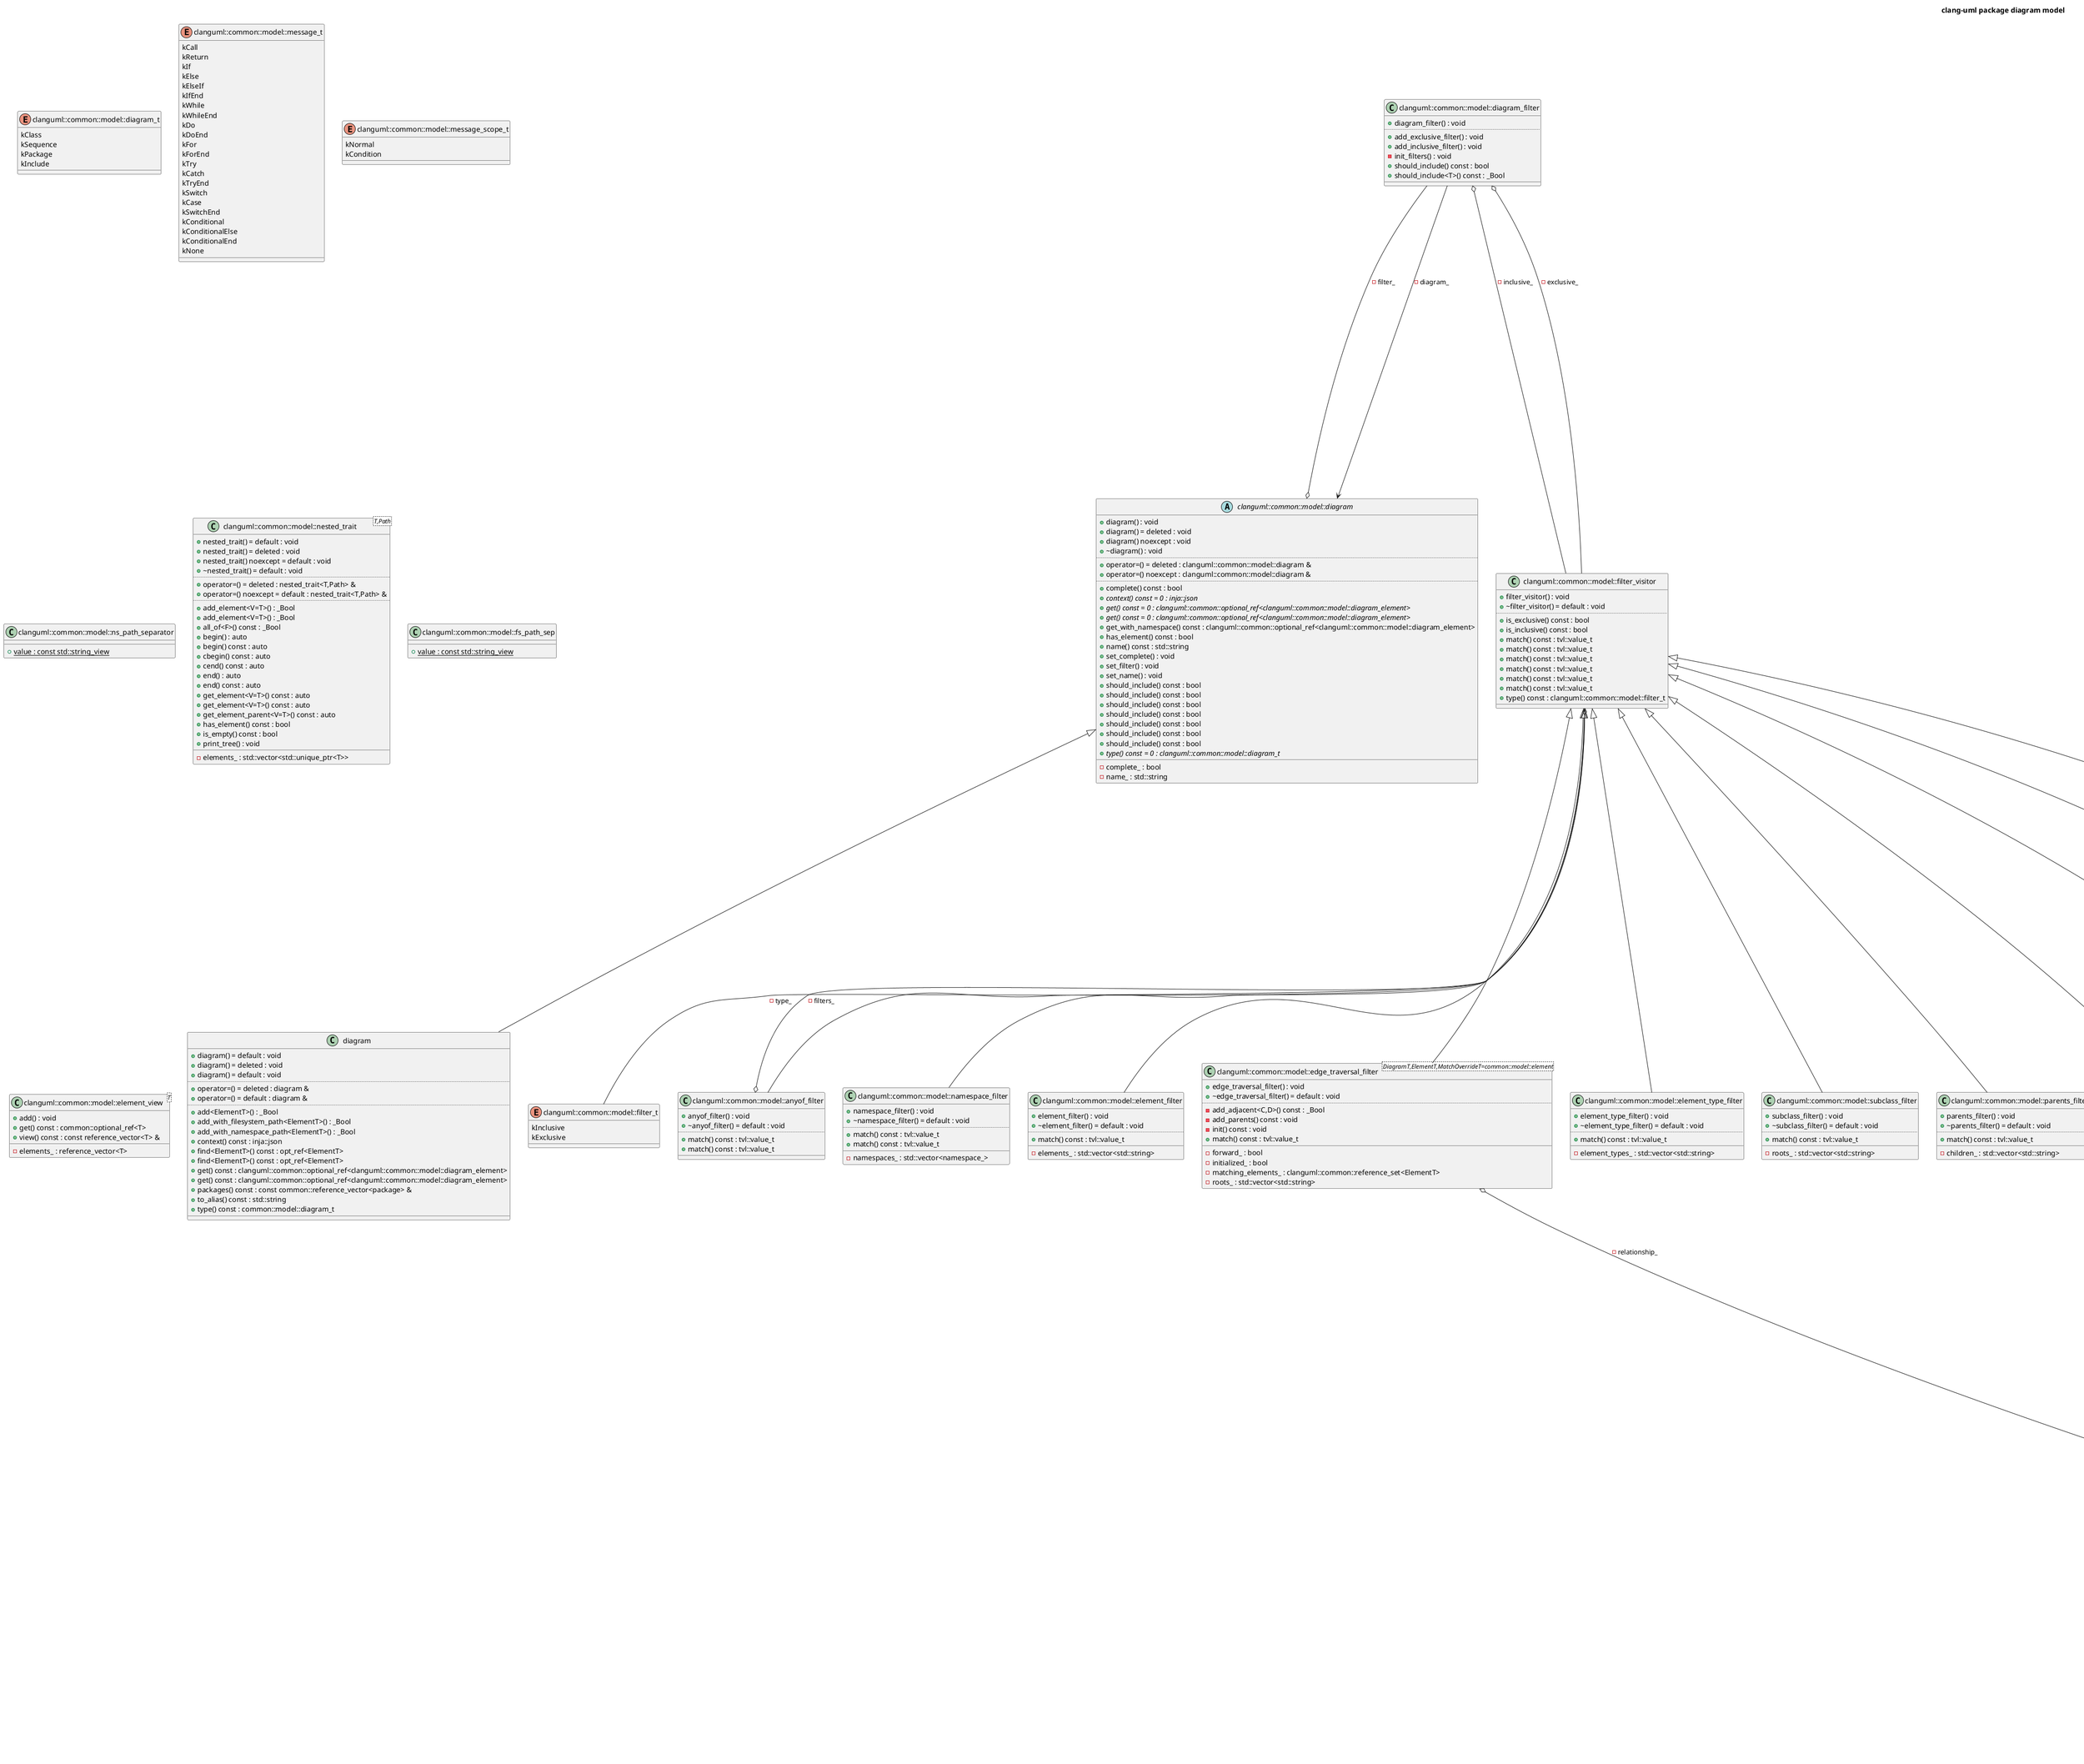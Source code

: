 @startuml
title clang-uml package diagram model
enum "clanguml::common::model::diagram_t" as C_0000911024010877522257
enum C_0000911024010877522257 [[https://github.com/bkryza/clang-uml/blob/3d8a0ce428ce6b5e1e0585247ac90a82960dee8e/src/common/model/enums.h#L24{diagram_t}]] {
kClass
kSequence
kPackage
kInclude
}
enum "clanguml::common::model::access_t" as C_0002077031342744882956
enum C_0002077031342744882956 [[https://github.com/bkryza/clang-uml/blob/3d8a0ce428ce6b5e1e0585247ac90a82960dee8e/src/common/model/enums.h#L26{access_t}]] {
kPublic
kProtected
kPrivate
kNone
}
enum "clanguml::common::model::relationship_t" as C_0000229140160180072950
enum C_0000229140160180072950 [[https://github.com/bkryza/clang-uml/blob/3d8a0ce428ce6b5e1e0585247ac90a82960dee8e/src/common/model/enums.h#L28{relationship_t}]] {
kNone
kExtension
kComposition
kAggregation
kContainment
kOwnership
kAssociation
kInstantiation
kFriendship
kAlias
kDependency
kConstraint
}
enum "clanguml::common::model::message_t" as C_0001623832985137466228
enum C_0001623832985137466228 [[https://github.com/bkryza/clang-uml/blob/3d8a0ce428ce6b5e1e0585247ac90a82960dee8e/src/common/model/enums.h#L44{message_t}]] {
kCall
kReturn
kIf
kElse
kElseIf
kIfEnd
kWhile
kWhileEnd
kDo
kDoEnd
kFor
kForEnd
kTry
kCatch
kTryEnd
kSwitch
kCase
kSwitchEnd
kConditional
kConditionalElse
kConditionalEnd
kNone
}
enum "clanguml::common::model::message_scope_t" as C_0000202859212831973510
enum C_0000202859212831973510 [[https://github.com/bkryza/clang-uml/blob/3d8a0ce428ce6b5e1e0585247ac90a82960dee8e/src/common/model/enums.h#L70{message_scope_t}]] {
kNormal
kCondition
}
class "clanguml::common::model::decorated_element" as C_0001117102382624673118
class C_0001117102382624673118 [[https://github.com/bkryza/clang-uml/blob/3d8a0ce428ce6b5e1e0585247ac90a82960dee8e/src/common/model/decorated_element.h#L37{decorated_element}]] {
+add_decorators() : void [[[https://github.com/bkryza/clang-uml/blob/3d8a0ce428ce6b5e1e0585247ac90a82960dee8e/src/common/model/decorated_element.h#L50{add_decorators}]]]
+append() : void [[[https://github.com/bkryza/clang-uml/blob/3d8a0ce428ce6b5e1e0585247ac90a82960dee8e/src/common/model/decorated_element.h#L53{append}]]]
+comment() const : std::optional<comment_t> [[[https://github.com/bkryza/clang-uml/blob/3d8a0ce428ce6b5e1e0585247ac90a82960dee8e/src/common/model/decorated_element.h#L55{comment}]]]
+decorators() const : const std::vector<std::shared_ptr<decorators::decorator>> & [[[https://github.com/bkryza/clang-uml/blob/3d8a0ce428ce6b5e1e0585247ac90a82960dee8e/src/common/model/decorated_element.h#L48{decorators}]]]
+get_relationship() const : std::pair<relationship_t,std::string> [[[https://github.com/bkryza/clang-uml/blob/3d8a0ce428ce6b5e1e0585247ac90a82960dee8e/src/common/model/decorated_element.h#L43{get_relationship}]]]
+set_comment() : void [[[https://github.com/bkryza/clang-uml/blob/3d8a0ce428ce6b5e1e0585247ac90a82960dee8e/src/common/model/decorated_element.h#L57{set_comment}]]]
+skip() const : bool [[[https://github.com/bkryza/clang-uml/blob/3d8a0ce428ce6b5e1e0585247ac90a82960dee8e/src/common/model/decorated_element.h#L39{skip}]]]
+skip_relationship() const : bool [[[https://github.com/bkryza/clang-uml/blob/3d8a0ce428ce6b5e1e0585247ac90a82960dee8e/src/common/model/decorated_element.h#L41{skip_relationship}]]]
+style_spec() const : std::string [[[https://github.com/bkryza/clang-uml/blob/3d8a0ce428ce6b5e1e0585247ac90a82960dee8e/src/common/model/decorated_element.h#L45{style_spec}]]]
__
-comment_ : std::optional<comment_t> [[[https://github.com/bkryza/clang-uml/blob/3d8a0ce428ce6b5e1e0585247ac90a82960dee8e/src/common/model/decorated_element.h#L61{comment_}]]]
-decorators_ : std::vector<std::shared_ptr<decorators::decorator>> [[[https://github.com/bkryza/clang-uml/blob/3d8a0ce428ce6b5e1e0585247ac90a82960dee8e/src/common/model/decorated_element.h#L60{decorators_}]]]
}
class "clanguml::common::model::source_location" as C_0000895261582183440230
class C_0000895261582183440230 [[https://github.com/bkryza/clang-uml/blob/3d8a0ce428ce6b5e1e0585247ac90a82960dee8e/src/common/model/source_location.h#L25{source_location}]] {
+source_location() = default : void [[[https://github.com/bkryza/clang-uml/blob/3d8a0ce428ce6b5e1e0585247ac90a82960dee8e/src/common/model/source_location.h#L27{source_location}]]]
+source_location() : void [[[https://github.com/bkryza/clang-uml/blob/3d8a0ce428ce6b5e1e0585247ac90a82960dee8e/src/common/model/source_location.h#L29{source_location}]]]
..
+file() const : const std::string & [[[https://github.com/bkryza/clang-uml/blob/3d8a0ce428ce6b5e1e0585247ac90a82960dee8e/src/common/model/source_location.h#L35{file}]]]
+file_relative() const : const std::string & [[[https://github.com/bkryza/clang-uml/blob/3d8a0ce428ce6b5e1e0585247ac90a82960dee8e/src/common/model/source_location.h#L39{file_relative}]]]
+line() const : unsigned int [[[https://github.com/bkryza/clang-uml/blob/3d8a0ce428ce6b5e1e0585247ac90a82960dee8e/src/common/model/source_location.h#L43{line}]]]
+location_id() const : unsigned int [[[https://github.com/bkryza/clang-uml/blob/3d8a0ce428ce6b5e1e0585247ac90a82960dee8e/src/common/model/source_location.h#L47{location_id}]]]
+set_file() : void [[[https://github.com/bkryza/clang-uml/blob/3d8a0ce428ce6b5e1e0585247ac90a82960dee8e/src/common/model/source_location.h#L37{set_file}]]]
+set_file_relative() : void [[[https://github.com/bkryza/clang-uml/blob/3d8a0ce428ce6b5e1e0585247ac90a82960dee8e/src/common/model/source_location.h#L41{set_file_relative}]]]
+set_line() : void [[[https://github.com/bkryza/clang-uml/blob/3d8a0ce428ce6b5e1e0585247ac90a82960dee8e/src/common/model/source_location.h#L45{set_line}]]]
+set_location_id() : void [[[https://github.com/bkryza/clang-uml/blob/3d8a0ce428ce6b5e1e0585247ac90a82960dee8e/src/common/model/source_location.h#L49{set_location_id}]]]
__
-file_ : std::string [[[https://github.com/bkryza/clang-uml/blob/3d8a0ce428ce6b5e1e0585247ac90a82960dee8e/src/common/model/source_location.h#L52{file_}]]]
-file_relative_ : std::string [[[https://github.com/bkryza/clang-uml/blob/3d8a0ce428ce6b5e1e0585247ac90a82960dee8e/src/common/model/source_location.h#L53{file_relative_}]]]
-hash_ : unsigned int [[[https://github.com/bkryza/clang-uml/blob/3d8a0ce428ce6b5e1e0585247ac90a82960dee8e/src/common/model/source_location.h#L55{hash_}]]]
-line_ : unsigned int [[[https://github.com/bkryza/clang-uml/blob/3d8a0ce428ce6b5e1e0585247ac90a82960dee8e/src/common/model/source_location.h#L54{line_}]]]
}
enum "clanguml::common::model::path_type" as C_0002031918453259559099
enum C_0002031918453259559099 [[https://github.com/bkryza/clang-uml/blob/3d8a0ce428ce6b5e1e0585247ac90a82960dee8e/src/common/model/path.h#L28{path_type}]] {
kNamespace
kFilesystem
}
class "clanguml::common::model::path" as C_0000844837292165721774
class C_0000844837292165721774 [[https://github.com/bkryza/clang-uml/blob/3d8a0ce428ce6b5e1e0585247ac90a82960dee8e/src/common/model/path.h#L30{path}]] {
+path() : void [[[https://github.com/bkryza/clang-uml/blob/3d8a0ce428ce6b5e1e0585247ac90a82960dee8e/src/common/model/path.h#L51{path}]]]
+path() : void [[[https://github.com/bkryza/clang-uml/blob/3d8a0ce428ce6b5e1e0585247ac90a82960dee8e/src/common/model/path.h#L56{path}]]]
+path() : void [[[https://github.com/bkryza/clang-uml/blob/3d8a0ce428ce6b5e1e0585247ac90a82960dee8e/src/common/model/path.h#L67{path}]]]
+path() = default : void [[[https://github.com/bkryza/clang-uml/blob/3d8a0ce428ce6b5e1e0585247ac90a82960dee8e/src/common/model/path.h#L78{path}]]]
+path() noexcept = default : void [[[https://github.com/bkryza/clang-uml/blob/3d8a0ce428ce6b5e1e0585247ac90a82960dee8e/src/common/model/path.h#L94{path}]]]
+path() : void [[[https://github.com/bkryza/clang-uml/blob/3d8a0ce428ce6b5e1e0585247ac90a82960dee8e/src/common/model/path.h#L98{path}]]]
+path() : void [[[https://github.com/bkryza/clang-uml/blob/3d8a0ce428ce6b5e1e0585247ac90a82960dee8e/src/common/model/path.h#L112{path}]]]
+~path() = default : void [[[https://github.com/bkryza/clang-uml/blob/3d8a0ce428ce6b5e1e0585247ac90a82960dee8e/src/common/model/path.h#L65{~path}]]]
..
+operator=() : clanguml::common::model::path & [[[https://github.com/bkryza/clang-uml/blob/3d8a0ce428ce6b5e1e0585247ac90a82960dee8e/src/common/model/path.h#L80{operator=}]]]
+operator=() noexcept = default : clanguml::common::model::path & [[[https://github.com/bkryza/clang-uml/blob/3d8a0ce428ce6b5e1e0585247ac90a82960dee8e/src/common/model/path.h#L96{operator=}]]]
..
+operator[]() : std::string & [[[https://github.com/bkryza/clang-uml/blob/3d8a0ce428ce6b5e1e0585247ac90a82960dee8e/src/common/model/path.h#L163{operator[]}]]]
+operator[]() const : const std::string & [[[https://github.com/bkryza/clang-uml/blob/3d8a0ce428ce6b5e1e0585247ac90a82960dee8e/src/common/model/path.h#L165{operator[]}]]]
+operator|() const : clanguml::common::model::path [[[https://github.com/bkryza/clang-uml/blob/3d8a0ce428ce6b5e1e0585247ac90a82960dee8e/src/common/model/path.h#L145{operator|}]]]
+operator|() const : clanguml::common::model::path [[[https://github.com/bkryza/clang-uml/blob/3d8a0ce428ce6b5e1e0585247ac90a82960dee8e/src/common/model/path.h#L154{operator|}]]]
+operator|=() : void [[[https://github.com/bkryza/clang-uml/blob/3d8a0ce428ce6b5e1e0585247ac90a82960dee8e/src/common/model/path.h#L152{operator|=}]]]
+operator|=() : void [[[https://github.com/bkryza/clang-uml/blob/3d8a0ce428ce6b5e1e0585247ac90a82960dee8e/src/common/model/path.h#L161{operator|=}]]]
..
+append() : void [[[https://github.com/bkryza/clang-uml/blob/3d8a0ce428ce6b5e1e0585247ac90a82960dee8e/src/common/model/path.h#L170{append}]]]
+append() : void [[[https://github.com/bkryza/clang-uml/blob/3d8a0ce428ce6b5e1e0585247ac90a82960dee8e/src/common/model/path.h#L172{append}]]]
+begin() const : path::container_type::const_iterator [[[https://github.com/bkryza/clang-uml/blob/3d8a0ce428ce6b5e1e0585247ac90a82960dee8e/src/common/model/path.h#L265{begin}]]]
+begin() : path::container_type::iterator [[[https://github.com/bkryza/clang-uml/blob/3d8a0ce428ce6b5e1e0585247ac90a82960dee8e/src/common/model/path.h#L256{begin}]]]
+cbegin() const : path::container_type::const_iterator [[[https://github.com/bkryza/clang-uml/blob/3d8a0ce428ce6b5e1e0585247ac90a82960dee8e/src/common/model/path.h#L259{cbegin}]]]
+cend() const : path::container_type::const_iterator [[[https://github.com/bkryza/clang-uml/blob/3d8a0ce428ce6b5e1e0585247ac90a82960dee8e/src/common/model/path.h#L263{cend}]]]
+common_path() const : clanguml::common::model::path [[[https://github.com/bkryza/clang-uml/blob/3d8a0ce428ce6b5e1e0585247ac90a82960dee8e/src/common/model/path.h#L207{common_path}]]]
+end() const : path::container_type::const_iterator [[[https://github.com/bkryza/clang-uml/blob/3d8a0ce428ce6b5e1e0585247ac90a82960dee8e/src/common/model/path.h#L266{end}]]]
+end() : path::container_type::iterator [[[https://github.com/bkryza/clang-uml/blob/3d8a0ce428ce6b5e1e0585247ac90a82960dee8e/src/common/model/path.h#L257{end}]]]
+ends_with() const : bool [[[https://github.com/bkryza/clang-uml/blob/3d8a0ce428ce6b5e1e0585247ac90a82960dee8e/src/common/model/path.h#L202{ends_with}]]]
+is_empty() const : bool [[[https://github.com/bkryza/clang-uml/blob/3d8a0ce428ce6b5e1e0585247ac90a82960dee8e/src/common/model/path.h#L141{is_empty}]]]
+name() const : std::string [[[https://github.com/bkryza/clang-uml/blob/3d8a0ce428ce6b5e1e0585247ac90a82960dee8e/src/common/model/path.h#L249{name}]]]
+parent() const : std::optional<path> [[[https://github.com/bkryza/clang-uml/blob/3d8a0ce428ce6b5e1e0585247ac90a82960dee8e/src/common/model/path.h#L186{parent}]]]
+pop_back() : void [[[https://github.com/bkryza/clang-uml/blob/3d8a0ce428ce6b5e1e0585247ac90a82960dee8e/src/common/model/path.h#L179{pop_back}]]]
+relative() const : std::string [[[https://github.com/bkryza/clang-uml/blob/3d8a0ce428ce6b5e1e0585247ac90a82960dee8e/src/common/model/path.h#L229{relative}]]]
+relative_to() const : clanguml::common::model::path [[[https://github.com/bkryza/clang-uml/blob/3d8a0ce428ce6b5e1e0585247ac90a82960dee8e/src/common/model/path.h#L219{relative_to}]]]
-separator() const : const char * [[[https://github.com/bkryza/clang-uml/blob/3d8a0ce428ce6b5e1e0585247ac90a82960dee8e/src/common/model/path.h#L32{separator}]]]
+size() const : size_t [[[https://github.com/bkryza/clang-uml/blob/3d8a0ce428ce6b5e1e0585247ac90a82960dee8e/src/common/model/path.h#L143{size}]]]
+starts_with() const : bool [[[https://github.com/bkryza/clang-uml/blob/3d8a0ce428ce6b5e1e0585247ac90a82960dee8e/src/common/model/path.h#L197{starts_with}]]]
+to_string() const : std::string [[[https://github.com/bkryza/clang-uml/blob/3d8a0ce428ce6b5e1e0585247ac90a82960dee8e/src/common/model/path.h#L136{to_string}]]]
+type() const : clanguml::common::model::path_type [[[https://github.com/bkryza/clang-uml/blob/3d8a0ce428ce6b5e1e0585247ac90a82960dee8e/src/common/model/path.h#L268{type}]]]
__
-path_ : clanguml::common::model::path::container_type [[[https://github.com/bkryza/clang-uml/blob/3d8a0ce428ce6b5e1e0585247ac90a82960dee8e/src/common/model/path.h#L272{path_}]]]
}
class "clanguml::common::model::ns_path_separator" as C_0001331923285602672865
class C_0001331923285602672865 [[https://github.com/bkryza/clang-uml/blob/3d8a0ce428ce6b5e1e0585247ac90a82960dee8e/src/common/model/namespace.h#L28{ns_path_separator}]] {
__
{static} +value : const std::string_view [[[https://github.com/bkryza/clang-uml/blob/3d8a0ce428ce6b5e1e0585247ac90a82960dee8e/src/common/model/namespace.h#L29{value}]]]
}
enum "clanguml::common::model::template_parameter_kind_t" as C_0000362408953172993523
enum C_0000362408953172993523 [[https://github.com/bkryza/clang-uml/blob/3d8a0ce428ce6b5e1e0585247ac90a82960dee8e/src/common/model/template_parameter.h#L31{template_parameter_kind_t}]] {
template_type
template_template_type
non_type_template
argument
concept_constraint
}
enum "clanguml::common::model::rpqualifier" as C_0002193110380171976294
enum C_0002193110380171976294 [[https://github.com/bkryza/clang-uml/blob/3d8a0ce428ce6b5e1e0585247ac90a82960dee8e/src/common/model/template_parameter.h#L40{rpqualifier}]] {
kLValueReference
kRValueReference
kPointer
kNone
}
class "clanguml::common::model::context" as C_0000845978329661395972
class C_0000845978329661395972 [[https://github.com/bkryza/clang-uml/blob/3d8a0ce428ce6b5e1e0585247ac90a82960dee8e/src/common/model/template_parameter.h#L46{context}]] {
+operator!=() const : bool [[[https://github.com/bkryza/clang-uml/blob/3d8a0ce428ce6b5e1e0585247ac90a82960dee8e/src/common/model/template_parameter.h#L56{operator!=}]]]
+operator==() const : bool [[[https://github.com/bkryza/clang-uml/blob/3d8a0ce428ce6b5e1e0585247ac90a82960dee8e/src/common/model/template_parameter.h#L55{operator==}]]]
..
+to_string() const : std::string [[[https://github.com/bkryza/clang-uml/blob/3d8a0ce428ce6b5e1e0585247ac90a82960dee8e/src/common/model/template_parameter.h#L53{to_string}]]]
__
+is_const : bool [[[https://github.com/bkryza/clang-uml/blob/3d8a0ce428ce6b5e1e0585247ac90a82960dee8e/src/common/model/template_parameter.h#L47{is_const}]]]
+is_ref_const : bool [[[https://github.com/bkryza/clang-uml/blob/3d8a0ce428ce6b5e1e0585247ac90a82960dee8e/src/common/model/template_parameter.h#L49{is_ref_const}]]]
+is_ref_volatile : bool [[[https://github.com/bkryza/clang-uml/blob/3d8a0ce428ce6b5e1e0585247ac90a82960dee8e/src/common/model/template_parameter.h#L50{is_ref_volatile}]]]
+is_volatile : bool [[[https://github.com/bkryza/clang-uml/blob/3d8a0ce428ce6b5e1e0585247ac90a82960dee8e/src/common/model/template_parameter.h#L48{is_volatile}]]]
}
class "clanguml::common::model::template_parameter" as C_0000178138562743079529
class C_0000178138562743079529 [[https://github.com/bkryza/clang-uml/blob/3d8a0ce428ce6b5e1e0585247ac90a82960dee8e/src/common/model/template_parameter.h#L67{template_parameter}]] {
-template_parameter() = default : void [[[https://github.com/bkryza/clang-uml/blob/3d8a0ce428ce6b5e1e0585247ac90a82960dee8e/src/common/model/template_parameter.h#L180{template_parameter}]]]
..
+add_template_param() : void [[[https://github.com/bkryza/clang-uml/blob/3d8a0ce428ce6b5e1e0585247ac90a82960dee8e/src/common/model/template_parameter.h#L126{add_template_param}]]]
+add_template_param() : void [[[https://github.com/bkryza/clang-uml/blob/3d8a0ce428ce6b5e1e0585247ac90a82960dee8e/src/common/model/template_parameter.h#L124{add_template_param}]]]
+calculate_specialization_match() const : int [[[https://github.com/bkryza/clang-uml/blob/3d8a0ce428ce6b5e1e0585247ac90a82960dee8e/src/common/model/template_parameter.h#L104{calculate_specialization_match}]]]
+clear_params() : void [[[https://github.com/bkryza/clang-uml/blob/3d8a0ce428ce6b5e1e0585247ac90a82960dee8e/src/common/model/template_parameter.h#L130{clear_params}]]]
+concept_constraint() const : const std::optional<std::string> & [[[https://github.com/bkryza/clang-uml/blob/3d8a0ce428ce6b5e1e0585247ac90a82960dee8e/src/common/model/template_parameter.h#L147{concept_constraint}]]]
+deduced_context() : void [[[https://github.com/bkryza/clang-uml/blob/3d8a0ce428ce6b5e1e0585247ac90a82960dee8e/src/common/model/template_parameter.h#L171{deduced_context}]]]
+deduced_context() const : const std::deque<context> & [[[https://github.com/bkryza/clang-uml/blob/3d8a0ce428ce6b5e1e0585247ac90a82960dee8e/src/common/model/template_parameter.h#L170{deduced_context}]]]
-deduced_context_str() const : std::string [[[https://github.com/bkryza/clang-uml/blob/3d8a0ce428ce6b5e1e0585247ac90a82960dee8e/src/common/model/template_parameter.h#L182{deduced_context_str}]]]
+default_value() const : const std::optional<std::string> & [[[https://github.com/bkryza/clang-uml/blob/3d8a0ce428ce6b5e1e0585247ac90a82960dee8e/src/common/model/template_parameter.h#L99{default_value}]]]
+find_nested_relationships() const : bool [[[https://github.com/bkryza/clang-uml/blob/3d8a0ce428ce6b5e1e0585247ac90a82960dee8e/src/common/model/template_parameter.h#L138{find_nested_relationships}]]]
+id() const : const std::optional<int64_t> & [[[https://github.com/bkryza/clang-uml/blob/3d8a0ce428ce6b5e1e0585247ac90a82960dee8e/src/common/model/template_parameter.h#L93{id}]]]
+is_array() const : bool [[[https://github.com/bkryza/clang-uml/blob/3d8a0ce428ce6b5e1e0585247ac90a82960dee8e/src/common/model/template_parameter.h#L166{is_array}]]]
+is_array() : void [[[https://github.com/bkryza/clang-uml/blob/3d8a0ce428ce6b5e1e0585247ac90a82960dee8e/src/common/model/template_parameter.h#L165{is_array}]]]
+is_association() const : bool [[[https://github.com/bkryza/clang-uml/blob/3d8a0ce428ce6b5e1e0585247ac90a82960dee8e/src/common/model/template_parameter.h#L132{is_association}]]]
+is_data_pointer() : void [[[https://github.com/bkryza/clang-uml/blob/3d8a0ce428ce6b5e1e0585247ac90a82960dee8e/src/common/model/template_parameter.h#L162{is_data_pointer}]]]
+is_data_pointer() const : bool [[[https://github.com/bkryza/clang-uml/blob/3d8a0ce428ce6b5e1e0585247ac90a82960dee8e/src/common/model/template_parameter.h#L163{is_data_pointer}]]]
+is_ellipsis() : void [[[https://github.com/bkryza/clang-uml/blob/3d8a0ce428ce6b5e1e0585247ac90a82960dee8e/src/common/model/template_parameter.h#L173{is_ellipsis}]]]
+is_ellipsis() const : bool [[[https://github.com/bkryza/clang-uml/blob/3d8a0ce428ce6b5e1e0585247ac90a82960dee8e/src/common/model/template_parameter.h#L174{is_ellipsis}]]]
+is_function_template() const : bool [[[https://github.com/bkryza/clang-uml/blob/3d8a0ce428ce6b5e1e0585247ac90a82960dee8e/src/common/model/template_parameter.h#L157{is_function_template}]]]
+is_function_template() : void [[[https://github.com/bkryza/clang-uml/blob/3d8a0ce428ce6b5e1e0585247ac90a82960dee8e/src/common/model/template_parameter.h#L156{is_function_template}]]]
+is_member_pointer() : void [[[https://github.com/bkryza/clang-uml/blob/3d8a0ce428ce6b5e1e0585247ac90a82960dee8e/src/common/model/template_parameter.h#L159{is_member_pointer}]]]
+is_member_pointer() const : bool [[[https://github.com/bkryza/clang-uml/blob/3d8a0ce428ce6b5e1e0585247ac90a82960dee8e/src/common/model/template_parameter.h#L160{is_member_pointer}]]]
+is_noexcept() const : bool [[[https://github.com/bkryza/clang-uml/blob/3d8a0ce428ce6b5e1e0585247ac90a82960dee8e/src/common/model/template_parameter.h#L177{is_noexcept}]]]
+is_noexcept() : void [[[https://github.com/bkryza/clang-uml/blob/3d8a0ce428ce6b5e1e0585247ac90a82960dee8e/src/common/model/template_parameter.h#L176{is_noexcept}]]]
+is_same_specialization() const : bool [[[https://github.com/bkryza/clang-uml/blob/3d8a0ce428ce6b5e1e0585247ac90a82960dee8e/src/common/model/template_parameter.h#L136{is_same_specialization}]]]
+is_specialization() const : bool [[[https://github.com/bkryza/clang-uml/blob/3d8a0ce428ce6b5e1e0585247ac90a82960dee8e/src/common/model/template_parameter.h#L134{is_specialization}]]]
+is_template_parameter() : void [[[https://github.com/bkryza/clang-uml/blob/3d8a0ce428ce6b5e1e0585247ac90a82960dee8e/src/common/model/template_parameter.h#L114{is_template_parameter}]]]
+is_template_parameter() const : bool [[[https://github.com/bkryza/clang-uml/blob/3d8a0ce428ce6b5e1e0585247ac90a82960dee8e/src/common/model/template_parameter.h#L112{is_template_parameter}]]]
+is_template_template_parameter() : void [[[https://github.com/bkryza/clang-uml/blob/3d8a0ce428ce6b5e1e0585247ac90a82960dee8e/src/common/model/template_parameter.h#L118{is_template_template_parameter}]]]
+is_template_template_parameter() const : bool [[[https://github.com/bkryza/clang-uml/blob/3d8a0ce428ce6b5e1e0585247ac90a82960dee8e/src/common/model/template_parameter.h#L116{is_template_template_parameter}]]]
+is_unexposed() const : bool [[[https://github.com/bkryza/clang-uml/blob/3d8a0ce428ce6b5e1e0585247ac90a82960dee8e/src/common/model/template_parameter.h#L153{is_unexposed}]]]
+is_variadic() noexcept : void [[[https://github.com/bkryza/clang-uml/blob/3d8a0ce428ce6b5e1e0585247ac90a82960dee8e/src/common/model/template_parameter.h#L101{is_variadic}]]]
+is_variadic() const noexcept : bool [[[https://github.com/bkryza/clang-uml/blob/3d8a0ce428ce6b5e1e0585247ac90a82960dee8e/src/common/model/template_parameter.h#L102{is_variadic}]]]
+kind() const : clanguml::common::model::template_parameter_kind_t [[[https://github.com/bkryza/clang-uml/blob/3d8a0ce428ce6b5e1e0585247ac90a82960dee8e/src/common/model/template_parameter.h#L149{kind}]]]
{static} +make_argument() : clanguml::common::model::template_parameter [[[https://github.com/bkryza/clang-uml/blob/3d8a0ce428ce6b5e1e0585247ac90a82960dee8e/src/common/model/template_parameter.h#L83{make_argument}]]]
{static} +make_non_type_template() : clanguml::common::model::template_parameter [[[https://github.com/bkryza/clang-uml/blob/3d8a0ce428ce6b5e1e0585247ac90a82960dee8e/src/common/model/template_parameter.h#L78{make_non_type_template}]]]
{static} +make_template_template_type() : clanguml::common::model::template_parameter [[[https://github.com/bkryza/clang-uml/blob/3d8a0ce428ce6b5e1e0585247ac90a82960dee8e/src/common/model/template_parameter.h#L73{make_template_template_type}]]]
{static} +make_template_type() : clanguml::common::model::template_parameter [[[https://github.com/bkryza/clang-uml/blob/3d8a0ce428ce6b5e1e0585247ac90a82960dee8e/src/common/model/template_parameter.h#L69{make_template_type}]]]
{static} +make_unexposed_argument() : clanguml::common::model::template_parameter [[[https://github.com/bkryza/clang-uml/blob/3d8a0ce428ce6b5e1e0585247ac90a82960dee8e/src/common/model/template_parameter.h#L86{make_unexposed_argument}]]]
+name() const : std::optional<std::string> [[[https://github.com/bkryza/clang-uml/blob/3d8a0ce428ce6b5e1e0585247ac90a82960dee8e/src/common/model/template_parameter.h#L96{name}]]]
+push_context() : void [[[https://github.com/bkryza/clang-uml/blob/3d8a0ce428ce6b5e1e0585247ac90a82960dee8e/src/common/model/template_parameter.h#L168{push_context}]]]
+set_concept_constraint() : void [[[https://github.com/bkryza/clang-uml/blob/3d8a0ce428ce6b5e1e0585247ac90a82960dee8e/src/common/model/template_parameter.h#L145{set_concept_constraint}]]]
+set_default_value() : void [[[https://github.com/bkryza/clang-uml/blob/3d8a0ce428ce6b5e1e0585247ac90a82960dee8e/src/common/model/template_parameter.h#L98{set_default_value}]]]
+set_id() : void [[[https://github.com/bkryza/clang-uml/blob/3d8a0ce428ce6b5e1e0585247ac90a82960dee8e/src/common/model/template_parameter.h#L92{set_id}]]]
+set_kind() : void [[[https://github.com/bkryza/clang-uml/blob/3d8a0ce428ce6b5e1e0585247ac90a82960dee8e/src/common/model/template_parameter.h#L151{set_kind}]]]
+set_name() : void [[[https://github.com/bkryza/clang-uml/blob/3d8a0ce428ce6b5e1e0585247ac90a82960dee8e/src/common/model/template_parameter.h#L95{set_name}]]]
+set_type() : void [[[https://github.com/bkryza/clang-uml/blob/3d8a0ce428ce6b5e1e0585247ac90a82960dee8e/src/common/model/template_parameter.h#L89{set_type}]]]
+set_unexposed() : void [[[https://github.com/bkryza/clang-uml/blob/3d8a0ce428ce6b5e1e0585247ac90a82960dee8e/src/common/model/template_parameter.h#L154{set_unexposed}]]]
+template_params() const : const std::vector<template_parameter> & [[[https://github.com/bkryza/clang-uml/blob/3d8a0ce428ce6b5e1e0585247ac90a82960dee8e/src/common/model/template_parameter.h#L128{template_params}]]]
+to_string() const : std::string [[[https://github.com/bkryza/clang-uml/blob/3d8a0ce428ce6b5e1e0585247ac90a82960dee8e/src/common/model/template_parameter.h#L120{to_string}]]]
+type() const : std::optional<std::string> [[[https://github.com/bkryza/clang-uml/blob/3d8a0ce428ce6b5e1e0585247ac90a82960dee8e/src/common/model/template_parameter.h#L90{type}]]]
__
-concept_constraint_ : std::optional<std::string> [[[https://github.com/bkryza/clang-uml/blob/3d8a0ce428ce6b5e1e0585247ac90a82960dee8e/src/common/model/template_parameter.h#L224{concept_constraint_}]]]
-default_value_ : std::optional<std::string> [[[https://github.com/bkryza/clang-uml/blob/3d8a0ce428ce6b5e1e0585247ac90a82960dee8e/src/common/model/template_parameter.h#L194{default_value_}]]]
-id_ : std::optional<int64_t> [[[https://github.com/bkryza/clang-uml/blob/3d8a0ce428ce6b5e1e0585247ac90a82960dee8e/src/common/model/template_parameter.h#L230{id_}]]]
-is_array_ : bool [[[https://github.com/bkryza/clang-uml/blob/3d8a0ce428ce6b5e1e0585247ac90a82960dee8e/src/common/model/template_parameter.h#L217{is_array_}]]]
-is_data_pointer_ : bool [[[https://github.com/bkryza/clang-uml/blob/3d8a0ce428ce6b5e1e0585247ac90a82960dee8e/src/common/model/template_parameter.h#L213{is_data_pointer_}]]]
-is_ellipsis_ : bool [[[https://github.com/bkryza/clang-uml/blob/3d8a0ce428ce6b5e1e0585247ac90a82960dee8e/src/common/model/template_parameter.h#L204{is_ellipsis_}]]]
-is_function_template_ : bool [[[https://github.com/bkryza/clang-uml/blob/3d8a0ce428ce6b5e1e0585247ac90a82960dee8e/src/common/model/template_parameter.h#L211{is_function_template_}]]]
-is_member_pointer_ : bool [[[https://github.com/bkryza/clang-uml/blob/3d8a0ce428ce6b5e1e0585247ac90a82960dee8e/src/common/model/template_parameter.h#L215{is_member_pointer_}]]]
-is_noexcept_ : bool [[[https://github.com/bkryza/clang-uml/blob/3d8a0ce428ce6b5e1e0585247ac90a82960dee8e/src/common/model/template_parameter.h#L206{is_noexcept_}]]]
-is_template_parameter_ : bool [[[https://github.com/bkryza/clang-uml/blob/3d8a0ce428ce6b5e1e0585247ac90a82960dee8e/src/common/model/template_parameter.h#L198{is_template_parameter_}]]]
-is_template_template_parameter_ : bool [[[https://github.com/bkryza/clang-uml/blob/3d8a0ce428ce6b5e1e0585247ac90a82960dee8e/src/common/model/template_parameter.h#L202{is_template_template_parameter_}]]]
-is_unexposed_ : bool [[[https://github.com/bkryza/clang-uml/blob/3d8a0ce428ce6b5e1e0585247ac90a82960dee8e/src/common/model/template_parameter.h#L232{is_unexposed_}]]]
-is_variadic_ : bool [[[https://github.com/bkryza/clang-uml/blob/3d8a0ce428ce6b5e1e0585247ac90a82960dee8e/src/common/model/template_parameter.h#L209{is_variadic_}]]]
-name_ : std::optional<std::string> [[[https://github.com/bkryza/clang-uml/blob/3d8a0ce428ce6b5e1e0585247ac90a82960dee8e/src/common/model/template_parameter.h#L191{name_}]]]
-type_ : std::optional<std::string> [[[https://github.com/bkryza/clang-uml/blob/3d8a0ce428ce6b5e1e0585247ac90a82960dee8e/src/common/model/template_parameter.h#L188{type_}]]]
}
class "clanguml::common::model::stylable_element" as C_0002077846075979426940
class C_0002077846075979426940 [[https://github.com/bkryza/clang-uml/blob/3d8a0ce428ce6b5e1e0585247ac90a82960dee8e/src/common/model/stylable_element.h#L24{stylable_element}]] {
+set_style() : void [[[https://github.com/bkryza/clang-uml/blob/3d8a0ce428ce6b5e1e0585247ac90a82960dee8e/src/common/model/stylable_element.h#L26{set_style}]]]
+style() const : std::string [[[https://github.com/bkryza/clang-uml/blob/3d8a0ce428ce6b5e1e0585247ac90a82960dee8e/src/common/model/stylable_element.h#L27{style}]]]
__
-style_ : std::string [[[https://github.com/bkryza/clang-uml/blob/3d8a0ce428ce6b5e1e0585247ac90a82960dee8e/src/common/model/stylable_element.h#L30{style_}]]]
}
class "clanguml::common::model::relationship" as C_0002046336758797367926
class C_0002046336758797367926 [[https://github.com/bkryza/clang-uml/blob/3d8a0ce428ce6b5e1e0585247ac90a82960dee8e/src/common/model/relationship.h#L28{relationship}]] {
+relationship() : void [[[https://github.com/bkryza/clang-uml/blob/3d8a0ce428ce6b5e1e0585247ac90a82960dee8e/src/common/model/relationship.h#L31{relationship}]]]
+~relationship() = default : void [[[https://github.com/bkryza/clang-uml/blob/3d8a0ce428ce6b5e1e0585247ac90a82960dee8e/src/common/model/relationship.h#L36{~relationship}]]]
..
+access() const noexcept : clanguml::common::model::access_t [[[https://github.com/bkryza/clang-uml/blob/3d8a0ce428ce6b5e1e0585247ac90a82960dee8e/src/common/model/relationship.h#L55{access}]]]
+destination() const : clanguml::common::id_t [[[https://github.com/bkryza/clang-uml/blob/3d8a0ce428ce6b5e1e0585247ac90a82960dee8e/src/common/model/relationship.h#L42{destination}]]]
+label() const : std::string [[[https://github.com/bkryza/clang-uml/blob/3d8a0ce428ce6b5e1e0585247ac90a82960dee8e/src/common/model/relationship.h#L52{label}]]]
+multiplicity_destination() const : std::string [[[https://github.com/bkryza/clang-uml/blob/3d8a0ce428ce6b5e1e0585247ac90a82960dee8e/src/common/model/relationship.h#L49{multiplicity_destination}]]]
+multiplicity_source() const : std::string [[[https://github.com/bkryza/clang-uml/blob/3d8a0ce428ce6b5e1e0585247ac90a82960dee8e/src/common/model/relationship.h#L45{multiplicity_source}]]]
+set_access() noexcept : void [[[https://github.com/bkryza/clang-uml/blob/3d8a0ce428ce6b5e1e0585247ac90a82960dee8e/src/common/model/relationship.h#L54{set_access}]]]
+set_destination() : void [[[https://github.com/bkryza/clang-uml/blob/3d8a0ce428ce6b5e1e0585247ac90a82960dee8e/src/common/model/relationship.h#L41{set_destination}]]]
+set_label() : void [[[https://github.com/bkryza/clang-uml/blob/3d8a0ce428ce6b5e1e0585247ac90a82960dee8e/src/common/model/relationship.h#L51{set_label}]]]
+set_multiplicity_destination() : void [[[https://github.com/bkryza/clang-uml/blob/3d8a0ce428ce6b5e1e0585247ac90a82960dee8e/src/common/model/relationship.h#L47{set_multiplicity_destination}]]]
+set_multiplicity_source() : void [[[https://github.com/bkryza/clang-uml/blob/3d8a0ce428ce6b5e1e0585247ac90a82960dee8e/src/common/model/relationship.h#L44{set_multiplicity_source}]]]
+set_type() noexcept : void [[[https://github.com/bkryza/clang-uml/blob/3d8a0ce428ce6b5e1e0585247ac90a82960dee8e/src/common/model/relationship.h#L38{set_type}]]]
+type() const noexcept : clanguml::common::model::relationship_t [[[https://github.com/bkryza/clang-uml/blob/3d8a0ce428ce6b5e1e0585247ac90a82960dee8e/src/common/model/relationship.h#L39{type}]]]
__
-destination_ : int64_t [[[https://github.com/bkryza/clang-uml/blob/3d8a0ce428ce6b5e1e0585247ac90a82960dee8e/src/common/model/relationship.h#L61{destination_}]]]
-label_ : std::string [[[https://github.com/bkryza/clang-uml/blob/3d8a0ce428ce6b5e1e0585247ac90a82960dee8e/src/common/model/relationship.h#L64{label_}]]]
-multiplicity_destination_ : std::string [[[https://github.com/bkryza/clang-uml/blob/3d8a0ce428ce6b5e1e0585247ac90a82960dee8e/src/common/model/relationship.h#L63{multiplicity_destination_}]]]
-multiplicity_source_ : std::string [[[https://github.com/bkryza/clang-uml/blob/3d8a0ce428ce6b5e1e0585247ac90a82960dee8e/src/common/model/relationship.h#L62{multiplicity_source_}]]]
}
class "clanguml::common::model::diagram_element" as C_0001073500714379115414
class C_0001073500714379115414 [[https://github.com/bkryza/clang-uml/blob/3d8a0ce428ce6b5e1e0585247ac90a82960dee8e/src/common/model/diagram_element.h#L34{diagram_element}]] {
+diagram_element() : void [[[https://github.com/bkryza/clang-uml/blob/3d8a0ce428ce6b5e1e0585247ac90a82960dee8e/src/common/model/diagram_element.h#L38{diagram_element}]]]
+~diagram_element() = default : void [[[https://github.com/bkryza/clang-uml/blob/3d8a0ce428ce6b5e1e0585247ac90a82960dee8e/src/common/model/diagram_element.h#L40{~diagram_element}]]]
..
+add_relationship() : void [[[https://github.com/bkryza/clang-uml/blob/3d8a0ce428ce6b5e1e0585247ac90a82960dee8e/src/common/model/diagram_element.h#L60{add_relationship}]]]
+alias() const : std::string [[[https://github.com/bkryza/clang-uml/blob/3d8a0ce428ce6b5e1e0585247ac90a82960dee8e/src/common/model/diagram_element.h#L46{alias}]]]
+append() : void [[[https://github.com/bkryza/clang-uml/blob/3d8a0ce428ce6b5e1e0585247ac90a82960dee8e/src/common/model/diagram_element.h#L62{append}]]]
+complete() const : bool [[[https://github.com/bkryza/clang-uml/blob/3d8a0ce428ce6b5e1e0585247ac90a82960dee8e/src/common/model/diagram_element.h#L75{complete}]]]
+complete() : void [[[https://github.com/bkryza/clang-uml/blob/3d8a0ce428ce6b5e1e0585247ac90a82960dee8e/src/common/model/diagram_element.h#L77{complete}]]]
+context() const : inja::json [[[https://github.com/bkryza/clang-uml/blob/3d8a0ce428ce6b5e1e0585247ac90a82960dee8e/src/common/model/diagram_element.h#L69{context}]]]
+full_name() const : std::string [[[https://github.com/bkryza/clang-uml/blob/3d8a0ce428ce6b5e1e0585247ac90a82960dee8e/src/common/model/diagram_element.h#L54{full_name}]]]
+id() const : clanguml::common::model::diagram_element::id_t [[[https://github.com/bkryza/clang-uml/blob/3d8a0ce428ce6b5e1e0585247ac90a82960dee8e/src/common/model/diagram_element.h#L42{id}]]]
+is_nested() const : bool [[[https://github.com/bkryza/clang-uml/blob/3d8a0ce428ce6b5e1e0585247ac90a82960dee8e/src/common/model/diagram_element.h#L71{is_nested}]]]
+name() const : std::string [[[https://github.com/bkryza/clang-uml/blob/3d8a0ce428ce6b5e1e0585247ac90a82960dee8e/src/common/model/diagram_element.h#L50{name}]]]
+nested() : void [[[https://github.com/bkryza/clang-uml/blob/3d8a0ce428ce6b5e1e0585247ac90a82960dee8e/src/common/model/diagram_element.h#L73{nested}]]]
+relationships() : std::vector<relationship> & [[[https://github.com/bkryza/clang-uml/blob/3d8a0ce428ce6b5e1e0585247ac90a82960dee8e/src/common/model/diagram_element.h#L56{relationships}]]]
+relationships() const : const std::vector<relationship> & [[[https://github.com/bkryza/clang-uml/blob/3d8a0ce428ce6b5e1e0585247ac90a82960dee8e/src/common/model/diagram_element.h#L58{relationships}]]]
+set_id() : void [[[https://github.com/bkryza/clang-uml/blob/3d8a0ce428ce6b5e1e0585247ac90a82960dee8e/src/common/model/diagram_element.h#L44{set_id}]]]
+set_name() : void [[[https://github.com/bkryza/clang-uml/blob/3d8a0ce428ce6b5e1e0585247ac90a82960dee8e/src/common/model/diagram_element.h#L48{set_name}]]]
+type_name() const : std::string [[[https://github.com/bkryza/clang-uml/blob/3d8a0ce428ce6b5e1e0585247ac90a82960dee8e/src/common/model/diagram_element.h#L52{type_name}]]]
__
-complete_ : bool [[[https://github.com/bkryza/clang-uml/blob/3d8a0ce428ce6b5e1e0585247ac90a82960dee8e/src/common/model/diagram_element.h#L84{complete_}]]]
-id_ : clanguml::common::model::diagram_element::id_t [[[https://github.com/bkryza/clang-uml/blob/3d8a0ce428ce6b5e1e0585247ac90a82960dee8e/src/common/model/diagram_element.h#L80{id_}]]]
-name_ : std::string [[[https://github.com/bkryza/clang-uml/blob/3d8a0ce428ce6b5e1e0585247ac90a82960dee8e/src/common/model/diagram_element.h#L81{name_}]]]
-nested_ : bool [[[https://github.com/bkryza/clang-uml/blob/3d8a0ce428ce6b5e1e0585247ac90a82960dee8e/src/common/model/diagram_element.h#L83{nested_}]]]
}
class "clanguml::common::model::element" as C_0002069520381434407937
class C_0002069520381434407937 [[https://github.com/bkryza/clang-uml/blob/3d8a0ce428ce6b5e1e0585247ac90a82960dee8e/src/common/model/element.h#L35{element}]] {
+element() : void [[[https://github.com/bkryza/clang-uml/blob/3d8a0ce428ce6b5e1e0585247ac90a82960dee8e/src/common/model/element.h#L37{element}]]]
+~element() = default : void [[[https://github.com/bkryza/clang-uml/blob/3d8a0ce428ce6b5e1e0585247ac90a82960dee8e/src/common/model/element.h#L39{~element}]]]
..
+context() const : inja::json [[[https://github.com/bkryza/clang-uml/blob/3d8a0ce428ce6b5e1e0585247ac90a82960dee8e/src/common/model/element.h#L71{context}]]]
+full_name() const : std::string [[[https://github.com/bkryza/clang-uml/blob/3d8a0ce428ce6b5e1e0585247ac90a82960dee8e/src/common/model/element.h#L58{full_name}]]]
+full_name_no_ns() const : std::string [[[https://github.com/bkryza/clang-uml/blob/3d8a0ce428ce6b5e1e0585247ac90a82960dee8e/src/common/model/element.h#L63{full_name_no_ns}]]]
+get_namespace() const : clanguml::common::model::namespace_ [[[https://github.com/bkryza/clang-uml/blob/3d8a0ce428ce6b5e1e0585247ac90a82960dee8e/src/common/model/element.h#L49{get_namespace}]]]
+get_relative_namespace() const : clanguml::common::model::namespace_ [[[https://github.com/bkryza/clang-uml/blob/3d8a0ce428ce6b5e1e0585247ac90a82960dee8e/src/common/model/element.h#L51{get_relative_namespace}]]]
+name_and_ns() const : std::string [[[https://github.com/bkryza/clang-uml/blob/3d8a0ce428ce6b5e1e0585247ac90a82960dee8e/src/common/model/element.h#L41{name_and_ns}]]]
+path() const : const clanguml::common::model::namespace_ & [[[https://github.com/bkryza/clang-uml/blob/3d8a0ce428ce6b5e1e0585247ac90a82960dee8e/src/common/model/element.h#L56{path}]]]
+set_namespace() : void [[[https://github.com/bkryza/clang-uml/blob/3d8a0ce428ce6b5e1e0585247ac90a82960dee8e/src/common/model/element.h#L47{set_namespace}]]]
+using_namespace() const : const clanguml::common::model::namespace_ & [[[https://github.com/bkryza/clang-uml/blob/3d8a0ce428ce6b5e1e0585247ac90a82960dee8e/src/common/model/element.h#L65{using_namespace}]]]
__
}
class "clanguml::common::model::template_trait" as C_0000464715462505216589
class C_0000464715462505216589 [[https://github.com/bkryza/clang-uml/blob/3d8a0ce428ce6b5e1e0585247ac90a82960dee8e/src/common/model/template_trait.h#L28{template_trait}]] {
+add_template() : void [[[https://github.com/bkryza/clang-uml/blob/3d8a0ce428ce6b5e1e0585247ac90a82960dee8e/src/common/model/template_trait.h#L37{add_template}]]]
+base_template() const : std::string [[[https://github.com/bkryza/clang-uml/blob/3d8a0ce428ce6b5e1e0585247ac90a82960dee8e/src/common/model/template_trait.h#L35{base_template}]]]
+calculate_template_specialization_match() const : int [[[https://github.com/bkryza/clang-uml/blob/3d8a0ce428ce6b5e1e0585247ac90a82960dee8e/src/common/model/template_trait.h#L41{calculate_template_specialization_match}]]]
+is_implicit() const : bool [[[https://github.com/bkryza/clang-uml/blob/3d8a0ce428ce6b5e1e0585247ac90a82960dee8e/src/common/model/template_trait.h#L44{is_implicit}]]]
+render_template_params() const : std::ostream & [[[https://github.com/bkryza/clang-uml/blob/3d8a0ce428ce6b5e1e0585247ac90a82960dee8e/src/common/model/template_trait.h#L30{render_template_params}]]]
+set_base_template() : void [[[https://github.com/bkryza/clang-uml/blob/3d8a0ce428ce6b5e1e0585247ac90a82960dee8e/src/common/model/template_trait.h#L33{set_base_template}]]]
+set_implicit() : void [[[https://github.com/bkryza/clang-uml/blob/3d8a0ce428ce6b5e1e0585247ac90a82960dee8e/src/common/model/template_trait.h#L46{set_implicit}]]]
+template_params() const : const std::vector<template_parameter> & [[[https://github.com/bkryza/clang-uml/blob/3d8a0ce428ce6b5e1e0585247ac90a82960dee8e/src/common/model/template_trait.h#L39{template_params}]]]
__
-base_template_full_name_ : std::string [[[https://github.com/bkryza/clang-uml/blob/3d8a0ce428ce6b5e1e0585247ac90a82960dee8e/src/common/model/template_trait.h#L50{base_template_full_name_}]]]
-is_implicit_ : bool [[[https://github.com/bkryza/clang-uml/blob/3d8a0ce428ce6b5e1e0585247ac90a82960dee8e/src/common/model/template_trait.h#L51{is_implicit_}]]]
}
class "clanguml::common::model::nested_trait<T,Path>" as C_0000891208748219309562
class C_0000891208748219309562 [[https://github.com/bkryza/clang-uml/blob/3d8a0ce428ce6b5e1e0585247ac90a82960dee8e/src/common/model/nested_trait.h#L28{nested_trait}]] {
+nested_trait() = default : void [[[https://github.com/bkryza/clang-uml/blob/3d8a0ce428ce6b5e1e0585247ac90a82960dee8e/src/common/model/nested_trait.h#L30{nested_trait}]]]
+nested_trait() = deleted : void [[[https://github.com/bkryza/clang-uml/blob/3d8a0ce428ce6b5e1e0585247ac90a82960dee8e/src/common/model/nested_trait.h#L32{nested_trait}]]]
+nested_trait() noexcept = default : void [[[https://github.com/bkryza/clang-uml/blob/3d8a0ce428ce6b5e1e0585247ac90a82960dee8e/src/common/model/nested_trait.h#L33{nested_trait}]]]
+~nested_trait() = default : void [[[https://github.com/bkryza/clang-uml/blob/3d8a0ce428ce6b5e1e0585247ac90a82960dee8e/src/common/model/nested_trait.h#L38{~nested_trait}]]]
..
+operator=() = deleted : nested_trait<T,Path> & [[[https://github.com/bkryza/clang-uml/blob/3d8a0ce428ce6b5e1e0585247ac90a82960dee8e/src/common/model/nested_trait.h#L35{operator=}]]]
+operator=() noexcept = default : nested_trait<T,Path> & [[[https://github.com/bkryza/clang-uml/blob/3d8a0ce428ce6b5e1e0585247ac90a82960dee8e/src/common/model/nested_trait.h#L36{operator=}]]]
..
+add_element<V=T>() : _Bool
+add_element<V=T>() : _Bool
+all_of<F>() const : _Bool
+begin() : auto [[[https://github.com/bkryza/clang-uml/blob/3d8a0ce428ce6b5e1e0585247ac90a82960dee8e/src/common/model/nested_trait.h#L164{begin}]]]
+begin() const : auto [[[https://github.com/bkryza/clang-uml/blob/3d8a0ce428ce6b5e1e0585247ac90a82960dee8e/src/common/model/nested_trait.h#L170{begin}]]]
+cbegin() const : auto [[[https://github.com/bkryza/clang-uml/blob/3d8a0ce428ce6b5e1e0585247ac90a82960dee8e/src/common/model/nested_trait.h#L167{cbegin}]]]
+cend() const : auto [[[https://github.com/bkryza/clang-uml/blob/3d8a0ce428ce6b5e1e0585247ac90a82960dee8e/src/common/model/nested_trait.h#L168{cend}]]]
+end() : auto [[[https://github.com/bkryza/clang-uml/blob/3d8a0ce428ce6b5e1e0585247ac90a82960dee8e/src/common/model/nested_trait.h#L165{end}]]]
+end() const : auto [[[https://github.com/bkryza/clang-uml/blob/3d8a0ce428ce6b5e1e0585247ac90a82960dee8e/src/common/model/nested_trait.h#L171{end}]]]
+get_element<V=T>() const : auto
+get_element<V=T>() const : auto
+get_element_parent<V=T>() const : auto
+has_element() const : bool [[[https://github.com/bkryza/clang-uml/blob/3d8a0ce428ce6b5e1e0585247ac90a82960dee8e/src/common/model/nested_trait.h#L133{has_element}]]]
+is_empty() const : bool [[[https://github.com/bkryza/clang-uml/blob/3d8a0ce428ce6b5e1e0585247ac90a82960dee8e/src/common/model/nested_trait.h#L154{is_empty}]]]
+print_tree() : void [[[https://github.com/bkryza/clang-uml/blob/3d8a0ce428ce6b5e1e0585247ac90a82960dee8e/src/common/model/nested_trait.h#L173{print_tree}]]]
__
-elements_ : std::vector<std::unique_ptr<T>> [[[https://github.com/bkryza/clang-uml/blob/3d8a0ce428ce6b5e1e0585247ac90a82960dee8e/src/common/model/nested_trait.h#L193{elements_}]]]
}
enum "clanguml::common::model::source_file_t" as C_0001490157860030300113
enum C_0001490157860030300113 [[https://github.com/bkryza/clang-uml/blob/3d8a0ce428ce6b5e1e0585247ac90a82960dee8e/src/common/model/source_file.h#L37{source_file_t}]] {
kDirectory
kHeader
kImplementation
}
class "clanguml::common::model::fs_path_sep" as C_0000640258162892495349
class C_0000640258162892495349 [[https://github.com/bkryza/clang-uml/blob/3d8a0ce428ce6b5e1e0585247ac90a82960dee8e/src/common/model/source_file.h#L41{fs_path_sep}]] {
__
{static} +value : const std::string_view [[[https://github.com/bkryza/clang-uml/blob/3d8a0ce428ce6b5e1e0585247ac90a82960dee8e/src/common/model/source_file.h#L45{value}]]]
}
class "clanguml::common::model::source_file" as C_0000785714713072053129
class C_0000785714713072053129 [[https://github.com/bkryza/clang-uml/blob/3d8a0ce428ce6b5e1e0585247ac90a82960dee8e/src/common/model/source_file.h#L51{source_file}]] {
+source_file() = default : void [[[https://github.com/bkryza/clang-uml/blob/3d8a0ce428ce6b5e1e0585247ac90a82960dee8e/src/common/model/source_file.h#L57{source_file}]]]
+source_file() : void [[[https://github.com/bkryza/clang-uml/blob/3d8a0ce428ce6b5e1e0585247ac90a82960dee8e/src/common/model/source_file.h#L59{source_file}]]]
+source_file() = deleted : void [[[https://github.com/bkryza/clang-uml/blob/3d8a0ce428ce6b5e1e0585247ac90a82960dee8e/src/common/model/source_file.h#L79{source_file}]]]
+source_file() = default : void [[[https://github.com/bkryza/clang-uml/blob/3d8a0ce428ce6b5e1e0585247ac90a82960dee8e/src/common/model/source_file.h#L80{source_file}]]]
..
+operator=() = deleted : clanguml::common::model::source_file & [[[https://github.com/bkryza/clang-uml/blob/3d8a0ce428ce6b5e1e0585247ac90a82960dee8e/src/common/model/source_file.h#L81{operator=}]]]
+operator=() = deleted : clanguml::common::model::source_file & [[[https://github.com/bkryza/clang-uml/blob/3d8a0ce428ce6b5e1e0585247ac90a82960dee8e/src/common/model/source_file.h#L82{operator=}]]]
..
+operator==() const : bool [[[https://github.com/bkryza/clang-uml/blob/3d8a0ce428ce6b5e1e0585247ac90a82960dee8e/src/common/model/source_file.h#L84{operator==}]]]
..
+context() const : inja::json [[[https://github.com/bkryza/clang-uml/blob/3d8a0ce428ce6b5e1e0585247ac90a82960dee8e/src/common/model/source_file.h#L117{context}]]]
+fs_path() const : std::filesystem::path [[[https://github.com/bkryza/clang-uml/blob/3d8a0ce428ce6b5e1e0585247ac90a82960dee8e/src/common/model/source_file.h#L99{fs_path}]]]
+full_name() const : std::string [[[https://github.com/bkryza/clang-uml/blob/3d8a0ce428ce6b5e1e0585247ac90a82960dee8e/src/common/model/source_file.h#L92{full_name}]]]
+full_path() const : clanguml::common::model::path [[[https://github.com/bkryza/clang-uml/blob/3d8a0ce428ce6b5e1e0585247ac90a82960dee8e/src/common/model/source_file.h#L97{full_path}]]]
+is_absolute() const : bool [[[https://github.com/bkryza/clang-uml/blob/3d8a0ce428ce6b5e1e0585247ac90a82960dee8e/src/common/model/source_file.h#L73{is_absolute}]]]
+path() const : const clanguml::common::model::filesystem_path & [[[https://github.com/bkryza/clang-uml/blob/3d8a0ce428ce6b5e1e0585247ac90a82960dee8e/src/common/model/source_file.h#L90{path}]]]
+set_absolute() : void [[[https://github.com/bkryza/clang-uml/blob/3d8a0ce428ce6b5e1e0585247ac90a82960dee8e/src/common/model/source_file.h#L71{set_absolute}]]]
+set_path() : void [[[https://github.com/bkryza/clang-uml/blob/3d8a0ce428ce6b5e1e0585247ac90a82960dee8e/src/common/model/source_file.h#L69{set_path}]]]
+set_type() : void [[[https://github.com/bkryza/clang-uml/blob/3d8a0ce428ce6b5e1e0585247ac90a82960dee8e/src/common/model/source_file.h#L75{set_type}]]]
+type() const : clanguml::common::model::source_file_t [[[https://github.com/bkryza/clang-uml/blob/3d8a0ce428ce6b5e1e0585247ac90a82960dee8e/src/common/model/source_file.h#L77{type}]]]
__
-is_absolute_ : bool [[[https://github.com/bkryza/clang-uml/blob/3d8a0ce428ce6b5e1e0585247ac90a82960dee8e/src/common/model/source_file.h#L131{is_absolute_}]]]
}
abstract "clanguml::common::model::diagram" as C_0000197068985320835874
abstract C_0000197068985320835874 [[https://github.com/bkryza/clang-uml/blob/3d8a0ce428ce6b5e1e0585247ac90a82960dee8e/src/common/model/diagram.h#L34{diagram}]] {
+diagram() : void [[[https://github.com/bkryza/clang-uml/blob/3d8a0ce428ce6b5e1e0585247ac90a82960dee8e/src/common/model/diagram.h#L36{diagram}]]]
+diagram() = deleted : void [[[https://github.com/bkryza/clang-uml/blob/3d8a0ce428ce6b5e1e0585247ac90a82960dee8e/src/common/model/diagram.h#L53{diagram}]]]
+diagram() noexcept : void [[[https://github.com/bkryza/clang-uml/blob/3d8a0ce428ce6b5e1e0585247ac90a82960dee8e/src/common/model/diagram.h#L54{diagram}]]]
+~diagram() : void [[[https://github.com/bkryza/clang-uml/blob/3d8a0ce428ce6b5e1e0585247ac90a82960dee8e/src/common/model/diagram.h#L38{~diagram}]]]
..
+operator=() = deleted : clanguml::common::model::diagram & [[[https://github.com/bkryza/clang-uml/blob/3d8a0ce428ce6b5e1e0585247ac90a82960dee8e/src/common/model/diagram.h#L55{operator=}]]]
+operator=() noexcept : clanguml::common::model::diagram & [[[https://github.com/bkryza/clang-uml/blob/3d8a0ce428ce6b5e1e0585247ac90a82960dee8e/src/common/model/diagram.h#L56{operator=}]]]
..
+complete() const : bool [[[https://github.com/bkryza/clang-uml/blob/3d8a0ce428ce6b5e1e0585247ac90a82960dee8e/src/common/model/diagram.h#L64{complete}]]]
{abstract} +context() const = 0 : inja::json [[[https://github.com/bkryza/clang-uml/blob/3d8a0ce428ce6b5e1e0585247ac90a82960dee8e/src/common/model/diagram.h#L82{context}]]]
{abstract} +get() const = 0 : clanguml::common::optional_ref<clanguml::common::model::diagram_element> [[[https://github.com/bkryza/clang-uml/blob/3d8a0ce428ce6b5e1e0585247ac90a82960dee8e/src/common/model/diagram.h#L42{get}]]]
{abstract} +get() const = 0 : clanguml::common::optional_ref<clanguml::common::model::diagram_element> [[[https://github.com/bkryza/clang-uml/blob/3d8a0ce428ce6b5e1e0585247ac90a82960dee8e/src/common/model/diagram.h#L45{get}]]]
+get_with_namespace() const : clanguml::common::optional_ref<clanguml::common::model::diagram_element> [[[https://github.com/bkryza/clang-uml/blob/3d8a0ce428ce6b5e1e0585247ac90a82960dee8e/src/common/model/diagram.h#L51{get_with_namespace}]]]
+has_element() const : bool [[[https://github.com/bkryza/clang-uml/blob/3d8a0ce428ce6b5e1e0585247ac90a82960dee8e/src/common/model/diagram.h#L74{has_element}]]]
+name() const : std::string [[[https://github.com/bkryza/clang-uml/blob/3d8a0ce428ce6b5e1e0585247ac90a82960dee8e/src/common/model/diagram.h#L59{name}]]]
+set_complete() : void [[[https://github.com/bkryza/clang-uml/blob/3d8a0ce428ce6b5e1e0585247ac90a82960dee8e/src/common/model/diagram.h#L63{set_complete}]]]
+set_filter() : void [[[https://github.com/bkryza/clang-uml/blob/3d8a0ce428ce6b5e1e0585247ac90a82960dee8e/src/common/model/diagram.h#L61{set_filter}]]]
+set_name() : void [[[https://github.com/bkryza/clang-uml/blob/3d8a0ce428ce6b5e1e0585247ac90a82960dee8e/src/common/model/diagram.h#L58{set_name}]]]
+should_include() const : bool [[[https://github.com/bkryza/clang-uml/blob/3d8a0ce428ce6b5e1e0585247ac90a82960dee8e/src/common/model/diagram.h#L67{should_include}]]]
+should_include() const : bool [[[https://github.com/bkryza/clang-uml/blob/3d8a0ce428ce6b5e1e0585247ac90a82960dee8e/src/common/model/diagram.h#L68{should_include}]]]
+should_include() const : bool [[[https://github.com/bkryza/clang-uml/blob/3d8a0ce428ce6b5e1e0585247ac90a82960dee8e/src/common/model/diagram.h#L69{should_include}]]]
+should_include() const : bool [[[https://github.com/bkryza/clang-uml/blob/3d8a0ce428ce6b5e1e0585247ac90a82960dee8e/src/common/model/diagram.h#L70{should_include}]]]
+should_include() const : bool [[[https://github.com/bkryza/clang-uml/blob/3d8a0ce428ce6b5e1e0585247ac90a82960dee8e/src/common/model/diagram.h#L71{should_include}]]]
+should_include() const : bool [[[https://github.com/bkryza/clang-uml/blob/3d8a0ce428ce6b5e1e0585247ac90a82960dee8e/src/common/model/diagram.h#L72{should_include}]]]
+should_include() const : bool [[[https://github.com/bkryza/clang-uml/blob/3d8a0ce428ce6b5e1e0585247ac90a82960dee8e/src/common/model/diagram.h#L79{should_include}]]]
{abstract} +type() const = 0 : clanguml::common::model::diagram_t [[[https://github.com/bkryza/clang-uml/blob/3d8a0ce428ce6b5e1e0585247ac90a82960dee8e/src/common/model/diagram.h#L40{type}]]]
__
-complete_ : bool [[[https://github.com/bkryza/clang-uml/blob/3d8a0ce428ce6b5e1e0585247ac90a82960dee8e/src/common/model/diagram.h#L87{complete_}]]]
-name_ : std::string [[[https://github.com/bkryza/clang-uml/blob/3d8a0ce428ce6b5e1e0585247ac90a82960dee8e/src/common/model/diagram.h#L85{name_}]]]
}
class "clanguml::common::model::element_view<T>" as C_0001786360230161561276
class C_0001786360230161561276 [[https://github.com/bkryza/clang-uml/blob/3d8a0ce428ce6b5e1e0585247ac90a82960dee8e/src/common/model/element_view.h#L29{element_view}]] {
+add() : void [[[https://github.com/bkryza/clang-uml/blob/3d8a0ce428ce6b5e1e0585247ac90a82960dee8e/src/common/model/element_view.h#L36{add}]]]
+get() const : common::optional_ref<T> [[[https://github.com/bkryza/clang-uml/blob/3d8a0ce428ce6b5e1e0585247ac90a82960dee8e/src/common/model/element_view.h#L54{get}]]]
+view() const : const reference_vector<T> & [[[https://github.com/bkryza/clang-uml/blob/3d8a0ce428ce6b5e1e0585247ac90a82960dee8e/src/common/model/element_view.h#L46{view}]]]
__
-elements_ : reference_vector<T> [[[https://github.com/bkryza/clang-uml/blob/3d8a0ce428ce6b5e1e0585247ac90a82960dee8e/src/common/model/element_view.h#L67{elements_}]]]
}
class "clanguml::common::model::package" as C_0002143286684830686854
class C_0002143286684830686854 [[https://github.com/bkryza/clang-uml/blob/3d8a0ce428ce6b5e1e0585247ac90a82960dee8e/src/common/model/package.h#L35{package}]] {
+package() : void [[[https://github.com/bkryza/clang-uml/blob/3d8a0ce428ce6b5e1e0585247ac90a82960dee8e/src/common/model/package.h#L39{package}]]]
+package() = deleted : void [[[https://github.com/bkryza/clang-uml/blob/3d8a0ce428ce6b5e1e0585247ac90a82960dee8e/src/common/model/package.h#L41{package}]]]
+package() = default : void [[[https://github.com/bkryza/clang-uml/blob/3d8a0ce428ce6b5e1e0585247ac90a82960dee8e/src/common/model/package.h#L42{package}]]]
..
+operator=() = deleted : clanguml::common::model::package & [[[https://github.com/bkryza/clang-uml/blob/3d8a0ce428ce6b5e1e0585247ac90a82960dee8e/src/common/model/package.h#L43{operator=}]]]
+operator=() = deleted : clanguml::common::model::package & [[[https://github.com/bkryza/clang-uml/blob/3d8a0ce428ce6b5e1e0585247ac90a82960dee8e/src/common/model/package.h#L44{operator=}]]]
..
+add_package() : void [[[https://github.com/bkryza/clang-uml/blob/3d8a0ce428ce6b5e1e0585247ac90a82960dee8e/src/common/model/package.h#L54{add_package}]]]
+full_name() const : std::string [[[https://github.com/bkryza/clang-uml/blob/3d8a0ce428ce6b5e1e0585247ac90a82960dee8e/src/common/model/package.h#L48{full_name}]]]
+is_deprecated() const : bool [[[https://github.com/bkryza/clang-uml/blob/3d8a0ce428ce6b5e1e0585247ac90a82960dee8e/src/common/model/package.h#L50{is_deprecated}]]]
+set_deprecated() : void [[[https://github.com/bkryza/clang-uml/blob/3d8a0ce428ce6b5e1e0585247ac90a82960dee8e/src/common/model/package.h#L52{set_deprecated}]]]
+type_name() const : std::string [[[https://github.com/bkryza/clang-uml/blob/3d8a0ce428ce6b5e1e0585247ac90a82960dee8e/src/common/model/package.h#L46{type_name}]]]
__
-is_deprecated_ : bool [[[https://github.com/bkryza/clang-uml/blob/3d8a0ce428ce6b5e1e0585247ac90a82960dee8e/src/common/model/package.h#L57{is_deprecated_}]]]
}
enum "clanguml::common::model::filter_t" as C_0001931666600378768700
enum C_0001931666600378768700 [[https://github.com/bkryza/clang-uml/blob/3d8a0ce428ce6b5e1e0585247ac90a82960dee8e/src/common/model/diagram_filter.h#L37{filter_t}]] {
kInclusive
kExclusive
}
class "clanguml::common::model::filter_visitor" as C_0000469458052685692314
class C_0000469458052685692314 [[https://github.com/bkryza/clang-uml/blob/3d8a0ce428ce6b5e1e0585247ac90a82960dee8e/src/common/model/diagram_filter.h#L57{filter_visitor}]] {
+filter_visitor() : void [[[https://github.com/bkryza/clang-uml/blob/3d8a0ce428ce6b5e1e0585247ac90a82960dee8e/src/common/model/diagram_filter.h#L59{filter_visitor}]]]
+~filter_visitor() = default : void [[[https://github.com/bkryza/clang-uml/blob/3d8a0ce428ce6b5e1e0585247ac90a82960dee8e/src/common/model/diagram_filter.h#L61{~filter_visitor}]]]
..
+is_exclusive() const : bool [[[https://github.com/bkryza/clang-uml/blob/3d8a0ce428ce6b5e1e0585247ac90a82960dee8e/src/common/model/diagram_filter.h#L82{is_exclusive}]]]
+is_inclusive() const : bool [[[https://github.com/bkryza/clang-uml/blob/3d8a0ce428ce6b5e1e0585247ac90a82960dee8e/src/common/model/diagram_filter.h#L81{is_inclusive}]]]
+match() const : tvl::value_t [[[https://github.com/bkryza/clang-uml/blob/3d8a0ce428ce6b5e1e0585247ac90a82960dee8e/src/common/model/diagram_filter.h#L63{match}]]]
+match() const : tvl::value_t [[[https://github.com/bkryza/clang-uml/blob/3d8a0ce428ce6b5e1e0585247ac90a82960dee8e/src/common/model/diagram_filter.h#L66{match}]]]
+match() const : tvl::value_t [[[https://github.com/bkryza/clang-uml/blob/3d8a0ce428ce6b5e1e0585247ac90a82960dee8e/src/common/model/diagram_filter.h#L69{match}]]]
+match() const : tvl::value_t [[[https://github.com/bkryza/clang-uml/blob/3d8a0ce428ce6b5e1e0585247ac90a82960dee8e/src/common/model/diagram_filter.h#L72{match}]]]
+match() const : tvl::value_t [[[https://github.com/bkryza/clang-uml/blob/3d8a0ce428ce6b5e1e0585247ac90a82960dee8e/src/common/model/diagram_filter.h#L75{match}]]]
+match() const : tvl::value_t [[[https://github.com/bkryza/clang-uml/blob/3d8a0ce428ce6b5e1e0585247ac90a82960dee8e/src/common/model/diagram_filter.h#L78{match}]]]
+type() const : clanguml::common::model::filter_t [[[https://github.com/bkryza/clang-uml/blob/3d8a0ce428ce6b5e1e0585247ac90a82960dee8e/src/common/model/diagram_filter.h#L84{type}]]]
__
}
class "clanguml::common::model::anyof_filter" as C_0000605829206649563575
class C_0000605829206649563575 [[https://github.com/bkryza/clang-uml/blob/3d8a0ce428ce6b5e1e0585247ac90a82960dee8e/src/common/model/diagram_filter.h#L90{anyof_filter}]] {
+anyof_filter() : void [[[https://github.com/bkryza/clang-uml/blob/3d8a0ce428ce6b5e1e0585247ac90a82960dee8e/src/common/model/diagram_filter.h#L91{anyof_filter}]]]
+~anyof_filter() = default : void [[[https://github.com/bkryza/clang-uml/blob/3d8a0ce428ce6b5e1e0585247ac90a82960dee8e/src/common/model/diagram_filter.h#L94{~anyof_filter}]]]
..
+match() const : tvl::value_t [[[https://github.com/bkryza/clang-uml/blob/3d8a0ce428ce6b5e1e0585247ac90a82960dee8e/src/common/model/diagram_filter.h#L96{match}]]]
+match() const : tvl::value_t [[[https://github.com/bkryza/clang-uml/blob/3d8a0ce428ce6b5e1e0585247ac90a82960dee8e/src/common/model/diagram_filter.h#L99{match}]]]
__
}
class "clanguml::common::model::namespace_filter" as C_0001816240256470820189
class C_0001816240256470820189 [[https://github.com/bkryza/clang-uml/blob/3d8a0ce428ce6b5e1e0585247ac90a82960dee8e/src/common/model/diagram_filter.h#L106{namespace_filter}]] {
+namespace_filter() : void [[[https://github.com/bkryza/clang-uml/blob/3d8a0ce428ce6b5e1e0585247ac90a82960dee8e/src/common/model/diagram_filter.h#L107{namespace_filter}]]]
+~namespace_filter() = default : void [[[https://github.com/bkryza/clang-uml/blob/3d8a0ce428ce6b5e1e0585247ac90a82960dee8e/src/common/model/diagram_filter.h#L109{~namespace_filter}]]]
..
+match() const : tvl::value_t [[[https://github.com/bkryza/clang-uml/blob/3d8a0ce428ce6b5e1e0585247ac90a82960dee8e/src/common/model/diagram_filter.h#L111{match}]]]
+match() const : tvl::value_t [[[https://github.com/bkryza/clang-uml/blob/3d8a0ce428ce6b5e1e0585247ac90a82960dee8e/src/common/model/diagram_filter.h#L113{match}]]]
__
-namespaces_ : std::vector<namespace_> [[[https://github.com/bkryza/clang-uml/blob/3d8a0ce428ce6b5e1e0585247ac90a82960dee8e/src/common/model/diagram_filter.h#L116{namespaces_}]]]
}
class "clanguml::common::model::element_filter" as C_0000690341236618660423
class C_0000690341236618660423 [[https://github.com/bkryza/clang-uml/blob/3d8a0ce428ce6b5e1e0585247ac90a82960dee8e/src/common/model/diagram_filter.h#L119{element_filter}]] {
+element_filter() : void [[[https://github.com/bkryza/clang-uml/blob/3d8a0ce428ce6b5e1e0585247ac90a82960dee8e/src/common/model/diagram_filter.h#L120{element_filter}]]]
+~element_filter() = default : void [[[https://github.com/bkryza/clang-uml/blob/3d8a0ce428ce6b5e1e0585247ac90a82960dee8e/src/common/model/diagram_filter.h#L122{~element_filter}]]]
..
+match() const : tvl::value_t [[[https://github.com/bkryza/clang-uml/blob/3d8a0ce428ce6b5e1e0585247ac90a82960dee8e/src/common/model/diagram_filter.h#L124{match}]]]
__
-elements_ : std::vector<std::string> [[[https://github.com/bkryza/clang-uml/blob/3d8a0ce428ce6b5e1e0585247ac90a82960dee8e/src/common/model/diagram_filter.h#L127{elements_}]]]
}
class "clanguml::common::model::element_type_filter" as C_0002051668456717902300
class C_0002051668456717902300 [[https://github.com/bkryza/clang-uml/blob/3d8a0ce428ce6b5e1e0585247ac90a82960dee8e/src/common/model/diagram_filter.h#L130{element_type_filter}]] {
+element_type_filter() : void [[[https://github.com/bkryza/clang-uml/blob/3d8a0ce428ce6b5e1e0585247ac90a82960dee8e/src/common/model/diagram_filter.h#L131{element_type_filter}]]]
+~element_type_filter() = default : void [[[https://github.com/bkryza/clang-uml/blob/3d8a0ce428ce6b5e1e0585247ac90a82960dee8e/src/common/model/diagram_filter.h#L133{~element_type_filter}]]]
..
+match() const : tvl::value_t [[[https://github.com/bkryza/clang-uml/blob/3d8a0ce428ce6b5e1e0585247ac90a82960dee8e/src/common/model/diagram_filter.h#L135{match}]]]
__
-element_types_ : std::vector<std::string> [[[https://github.com/bkryza/clang-uml/blob/3d8a0ce428ce6b5e1e0585247ac90a82960dee8e/src/common/model/diagram_filter.h#L138{element_types_}]]]
}
class "clanguml::common::model::subclass_filter" as C_0001389919526184251760
class C_0001389919526184251760 [[https://github.com/bkryza/clang-uml/blob/3d8a0ce428ce6b5e1e0585247ac90a82960dee8e/src/common/model/diagram_filter.h#L141{subclass_filter}]] {
+subclass_filter() : void [[[https://github.com/bkryza/clang-uml/blob/3d8a0ce428ce6b5e1e0585247ac90a82960dee8e/src/common/model/diagram_filter.h#L142{subclass_filter}]]]
+~subclass_filter() = default : void [[[https://github.com/bkryza/clang-uml/blob/3d8a0ce428ce6b5e1e0585247ac90a82960dee8e/src/common/model/diagram_filter.h#L144{~subclass_filter}]]]
..
+match() const : tvl::value_t [[[https://github.com/bkryza/clang-uml/blob/3d8a0ce428ce6b5e1e0585247ac90a82960dee8e/src/common/model/diagram_filter.h#L146{match}]]]
__
-roots_ : std::vector<std::string> [[[https://github.com/bkryza/clang-uml/blob/3d8a0ce428ce6b5e1e0585247ac90a82960dee8e/src/common/model/diagram_filter.h#L149{roots_}]]]
}
class "clanguml::common::model::parents_filter" as C_0001773753487119877542
class C_0001773753487119877542 [[https://github.com/bkryza/clang-uml/blob/3d8a0ce428ce6b5e1e0585247ac90a82960dee8e/src/common/model/diagram_filter.h#L152{parents_filter}]] {
+parents_filter() : void [[[https://github.com/bkryza/clang-uml/blob/3d8a0ce428ce6b5e1e0585247ac90a82960dee8e/src/common/model/diagram_filter.h#L153{parents_filter}]]]
+~parents_filter() = default : void [[[https://github.com/bkryza/clang-uml/blob/3d8a0ce428ce6b5e1e0585247ac90a82960dee8e/src/common/model/diagram_filter.h#L155{~parents_filter}]]]
..
+match() const : tvl::value_t [[[https://github.com/bkryza/clang-uml/blob/3d8a0ce428ce6b5e1e0585247ac90a82960dee8e/src/common/model/diagram_filter.h#L157{match}]]]
__
-children_ : std::vector<std::string> [[[https://github.com/bkryza/clang-uml/blob/3d8a0ce428ce6b5e1e0585247ac90a82960dee8e/src/common/model/diagram_filter.h#L160{children_}]]]
}
class "clanguml::common::model::edge_traversal_filter<DiagramT,ElementT,MatchOverrideT=common::model::element>" as C_0001979873989333693911
class C_0001979873989333693911 [[https://github.com/bkryza/clang-uml/blob/3d8a0ce428ce6b5e1e0585247ac90a82960dee8e/src/common/model/diagram_filter.h#L165{edge_traversal_filter}]] {
+edge_traversal_filter() : void [[[https://github.com/bkryza/clang-uml/blob/3d8a0ce428ce6b5e1e0585247ac90a82960dee8e/src/common/model/diagram_filter.h#L166{edge_traversal_filter}]]]
+~edge_traversal_filter() = default : void [[[https://github.com/bkryza/clang-uml/blob/3d8a0ce428ce6b5e1e0585247ac90a82960dee8e/src/common/model/diagram_filter.h#L175{~edge_traversal_filter}]]]
..
-add_adjacent<C,D>() const : _Bool
-add_parents() const : void [[[https://github.com/bkryza/clang-uml/blob/3d8a0ce428ce6b5e1e0585247ac90a82960dee8e/src/common/model/diagram_filter.h#L238{add_parents}]]]
-init() const : void [[[https://github.com/bkryza/clang-uml/blob/3d8a0ce428ce6b5e1e0585247ac90a82960dee8e/src/common/model/diagram_filter.h#L257{init}]]]
+match() const : tvl::value_t [[[https://github.com/bkryza/clang-uml/blob/3d8a0ce428ce6b5e1e0585247ac90a82960dee8e/src/common/model/diagram_filter.h#L177{match}]]]
__
-forward_ : bool [[[https://github.com/bkryza/clang-uml/blob/3d8a0ce428ce6b5e1e0585247ac90a82960dee8e/src/common/model/diagram_filter.h#L302{forward_}]]]
-initialized_ : bool [[[https://github.com/bkryza/clang-uml/blob/3d8a0ce428ce6b5e1e0585247ac90a82960dee8e/src/common/model/diagram_filter.h#L300{initialized_}]]]
-matching_elements_ : clanguml::common::reference_set<ElementT> [[[https://github.com/bkryza/clang-uml/blob/3d8a0ce428ce6b5e1e0585247ac90a82960dee8e/src/common/model/diagram_filter.h#L301{matching_elements_}]]]
-roots_ : std::vector<std::string> [[[https://github.com/bkryza/clang-uml/blob/3d8a0ce428ce6b5e1e0585247ac90a82960dee8e/src/common/model/diagram_filter.h#L298{roots_}]]]
}
class "clanguml::common::model::relationship_filter" as C_0001195713008101262477
class C_0001195713008101262477 [[https://github.com/bkryza/clang-uml/blob/3d8a0ce428ce6b5e1e0585247ac90a82960dee8e/src/common/model/diagram_filter.h#L305{relationship_filter}]] {
+relationship_filter() : void [[[https://github.com/bkryza/clang-uml/blob/3d8a0ce428ce6b5e1e0585247ac90a82960dee8e/src/common/model/diagram_filter.h#L306{relationship_filter}]]]
+~relationship_filter() = default : void [[[https://github.com/bkryza/clang-uml/blob/3d8a0ce428ce6b5e1e0585247ac90a82960dee8e/src/common/model/diagram_filter.h#L309{~relationship_filter}]]]
..
+match() const : tvl::value_t [[[https://github.com/bkryza/clang-uml/blob/3d8a0ce428ce6b5e1e0585247ac90a82960dee8e/src/common/model/diagram_filter.h#L311{match}]]]
__
}
class "clanguml::common::model::access_filter" as C_0001098184343448999590
class C_0001098184343448999590 [[https://github.com/bkryza/clang-uml/blob/3d8a0ce428ce6b5e1e0585247ac90a82960dee8e/src/common/model/diagram_filter.h#L318{access_filter}]] {
+access_filter() : void [[[https://github.com/bkryza/clang-uml/blob/3d8a0ce428ce6b5e1e0585247ac90a82960dee8e/src/common/model/diagram_filter.h#L319{access_filter}]]]
+~access_filter() = default : void [[[https://github.com/bkryza/clang-uml/blob/3d8a0ce428ce6b5e1e0585247ac90a82960dee8e/src/common/model/diagram_filter.h#L321{~access_filter}]]]
..
+match() const : tvl::value_t [[[https://github.com/bkryza/clang-uml/blob/3d8a0ce428ce6b5e1e0585247ac90a82960dee8e/src/common/model/diagram_filter.h#L323{match}]]]
__
}
class "clanguml::common::model::context_filter" as C_0002078668697238559556
class C_0002078668697238559556 [[https://github.com/bkryza/clang-uml/blob/3d8a0ce428ce6b5e1e0585247ac90a82960dee8e/src/common/model/diagram_filter.h#L329{context_filter}]] {
+context_filter() : void [[[https://github.com/bkryza/clang-uml/blob/3d8a0ce428ce6b5e1e0585247ac90a82960dee8e/src/common/model/diagram_filter.h#L330{context_filter}]]]
+~context_filter() = default : void [[[https://github.com/bkryza/clang-uml/blob/3d8a0ce428ce6b5e1e0585247ac90a82960dee8e/src/common/model/diagram_filter.h#L332{~context_filter}]]]
..
+match() const : tvl::value_t [[[https://github.com/bkryza/clang-uml/blob/3d8a0ce428ce6b5e1e0585247ac90a82960dee8e/src/common/model/diagram_filter.h#L334{match}]]]
__
-context_ : std::vector<std::string> [[[https://github.com/bkryza/clang-uml/blob/3d8a0ce428ce6b5e1e0585247ac90a82960dee8e/src/common/model/diagram_filter.h#L337{context_}]]]
}
class "clanguml::common::model::paths_filter" as C_0000831536458766184760
class C_0000831536458766184760 [[https://github.com/bkryza/clang-uml/blob/3d8a0ce428ce6b5e1e0585247ac90a82960dee8e/src/common/model/diagram_filter.h#L340{paths_filter}]] {
+paths_filter() : void [[[https://github.com/bkryza/clang-uml/blob/3d8a0ce428ce6b5e1e0585247ac90a82960dee8e/src/common/model/diagram_filter.h#L341{paths_filter}]]]
+~paths_filter() = default : void [[[https://github.com/bkryza/clang-uml/blob/3d8a0ce428ce6b5e1e0585247ac90a82960dee8e/src/common/model/diagram_filter.h#L344{~paths_filter}]]]
..
+match() const : tvl::value_t [[[https://github.com/bkryza/clang-uml/blob/3d8a0ce428ce6b5e1e0585247ac90a82960dee8e/src/common/model/diagram_filter.h#L346{match}]]]
+match() const : tvl::value_t [[[https://github.com/bkryza/clang-uml/blob/3d8a0ce428ce6b5e1e0585247ac90a82960dee8e/src/common/model/diagram_filter.h#L349{match}]]]
__
-paths_ : std::vector<std::filesystem::path> [[[https://github.com/bkryza/clang-uml/blob/3d8a0ce428ce6b5e1e0585247ac90a82960dee8e/src/common/model/diagram_filter.h#L353{paths_}]]]
-root_ : std::filesystem::path [[[https://github.com/bkryza/clang-uml/blob/3d8a0ce428ce6b5e1e0585247ac90a82960dee8e/src/common/model/diagram_filter.h#L354{root_}]]]
}
class "clanguml::common::model::diagram_filter" as C_0002054140694270036745
class C_0002054140694270036745 [[https://github.com/bkryza/clang-uml/blob/3d8a0ce428ce6b5e1e0585247ac90a82960dee8e/src/common/model/diagram_filter.h#L357{diagram_filter}]] {
+diagram_filter() : void [[[https://github.com/bkryza/clang-uml/blob/3d8a0ce428ce6b5e1e0585247ac90a82960dee8e/src/common/model/diagram_filter.h#L359{diagram_filter}]]]
..
+add_exclusive_filter() : void [[[https://github.com/bkryza/clang-uml/blob/3d8a0ce428ce6b5e1e0585247ac90a82960dee8e/src/common/model/diagram_filter.h#L363{add_exclusive_filter}]]]
+add_inclusive_filter() : void [[[https://github.com/bkryza/clang-uml/blob/3d8a0ce428ce6b5e1e0585247ac90a82960dee8e/src/common/model/diagram_filter.h#L361{add_inclusive_filter}]]]
-init_filters() : void [[[https://github.com/bkryza/clang-uml/blob/3d8a0ce428ce6b5e1e0585247ac90a82960dee8e/src/common/model/diagram_filter.h#L382{init_filters}]]]
+should_include() const : bool [[[https://github.com/bkryza/clang-uml/blob/3d8a0ce428ce6b5e1e0585247ac90a82960dee8e/src/common/model/diagram_filter.h#L365{should_include}]]]
+should_include<T>() const : _Bool
__
}
class "diagram" as C_0000148537001046167478
class C_0000148537001046167478 [[https://github.com/bkryza/clang-uml/blob/3d8a0ce428ce6b5e1e0585247ac90a82960dee8e/src/package_diagram/model/diagram.h#L34{diagram}]] {
+diagram() = default : void [[[https://github.com/bkryza/clang-uml/blob/3d8a0ce428ce6b5e1e0585247ac90a82960dee8e/src/package_diagram/model/diagram.h#L40{diagram}]]]
+diagram() = deleted : void [[[https://github.com/bkryza/clang-uml/blob/3d8a0ce428ce6b5e1e0585247ac90a82960dee8e/src/package_diagram/model/diagram.h#L42{diagram}]]]
+diagram() = default : void [[[https://github.com/bkryza/clang-uml/blob/3d8a0ce428ce6b5e1e0585247ac90a82960dee8e/src/package_diagram/model/diagram.h#L43{diagram}]]]
..
+operator=() = deleted : diagram & [[[https://github.com/bkryza/clang-uml/blob/3d8a0ce428ce6b5e1e0585247ac90a82960dee8e/src/package_diagram/model/diagram.h#L44{operator=}]]]
+operator=() = default : diagram & [[[https://github.com/bkryza/clang-uml/blob/3d8a0ce428ce6b5e1e0585247ac90a82960dee8e/src/package_diagram/model/diagram.h#L45{operator=}]]]
..
+add<ElementT>() : _Bool
+add_with_filesystem_path<ElementT>() : _Bool
+add_with_namespace_path<ElementT>() : _Bool
+context() const : inja::json [[[https://github.com/bkryza/clang-uml/blob/3d8a0ce428ce6b5e1e0585247ac90a82960dee8e/src/package_diagram/model/diagram.h#L80{context}]]]
+find<ElementT>() const : opt_ref<ElementT>
+find<ElementT>() const : opt_ref<ElementT>
+get() const : clanguml::common::optional_ref<clanguml::common::model::diagram_element> [[[https://github.com/bkryza/clang-uml/blob/3d8a0ce428ce6b5e1e0585247ac90a82960dee8e/src/package_diagram/model/diagram.h#L51{get}]]]
+get() const : clanguml::common::optional_ref<clanguml::common::model::diagram_element> [[[https://github.com/bkryza/clang-uml/blob/3d8a0ce428ce6b5e1e0585247ac90a82960dee8e/src/package_diagram/model/diagram.h#L53{get}]]]
+packages() const : const common::reference_vector<package> & [[[https://github.com/bkryza/clang-uml/blob/3d8a0ce428ce6b5e1e0585247ac90a82960dee8e/src/package_diagram/model/diagram.h#L49{packages}]]]
+to_alias() const : std::string [[[https://github.com/bkryza/clang-uml/blob/3d8a0ce428ce6b5e1e0585247ac90a82960dee8e/src/package_diagram/model/diagram.h#L78{to_alias}]]]
+type() const : common::model::diagram_t [[[https://github.com/bkryza/clang-uml/blob/3d8a0ce428ce6b5e1e0585247ac90a82960dee8e/src/package_diagram/model/diagram.h#L47{type}]]]
__
}
C_0000844837292165721774 o-- C_0002031918453259559099 : -path_type_
C_0000845978329661395972 o-- C_0002193110380171976294 : +pr
C_0000178138562743079529 o-- C_0000362408953172993523 : -kind_
C_0000178138562743079529 o-- C_0000845978329661395972 : -context_
C_0000178138562743079529 o-- C_0000178138562743079529 : -template_params_
C_0002046336758797367926 o-- C_0000229140160180072950 : -type_
C_0002046336758797367926 o-- C_0002077031342744882956 : -access_
C_0001117102382624673118 <|-- C_0002046336758797367926
C_0002077846075979426940 <|-- C_0002046336758797367926
C_0001073500714379115414 o-- C_0002046336758797367926 : -relationships_
C_0001117102382624673118 <|-- C_0001073500714379115414
C_0000895261582183440230 <|-- C_0001073500714379115414
C_0002069520381434407937 o-- C_0000844837292165721774 : -ns_
C_0002069520381434407937 o-- C_0000844837292165721774 : -using_namespace_
C_0001073500714379115414 <|-- C_0002069520381434407937
C_0000464715462505216589 o-- C_0000178138562743079529 : -templates_
C_0000785714713072053129 o-- C_0000844837292165721774 : -path_
C_0000785714713072053129 o-- C_0001490157860030300113 : -type_
C_0001073500714379115414 <|-- C_0000785714713072053129
C_0002077846075979426940 <|-- C_0000785714713072053129
C_0000197068985320835874 o-- C_0002054140694270036745 : -filter_
C_0002069520381434407937 <|-- C_0002143286684830686854
C_0002077846075979426940 <|-- C_0002143286684830686854
C_0000469458052685692314 o-- C_0001931666600378768700 : -type_
C_0000605829206649563575 o-- C_0000469458052685692314 : -filters_
C_0000469458052685692314 <|-- C_0000605829206649563575
C_0000469458052685692314 <|-- C_0001816240256470820189
C_0000469458052685692314 <|-- C_0000690341236618660423
C_0000469458052685692314 <|-- C_0002051668456717902300
C_0000469458052685692314 <|-- C_0001389919526184251760
C_0000469458052685692314 <|-- C_0001773753487119877542
C_0001979873989333693911 o-- C_0000229140160180072950 : -relationship_
C_0000469458052685692314 <|-- C_0001979873989333693911
C_0001195713008101262477 o-- C_0000229140160180072950 : -relationships_
C_0000469458052685692314 <|-- C_0001195713008101262477
C_0001098184343448999590 o-- C_0002077031342744882956 : -access_
C_0000469458052685692314 <|-- C_0001098184343448999590
C_0000469458052685692314 <|-- C_0002078668697238559556
C_0000469458052685692314 <|-- C_0000831536458766184760
C_0002054140694270036745 o-- C_0000469458052685692314 : -inclusive_
C_0002054140694270036745 o-- C_0000469458052685692314 : -exclusive_
C_0002054140694270036745 --> C_0000197068985320835874 : -diagram_
C_0000197068985320835874 <|-- C_0000148537001046167478

'Generated with clang-uml, version 0.3.7-36-g13ea67c
'LLVM version Ubuntu clang version 15.0.6
@enduml
